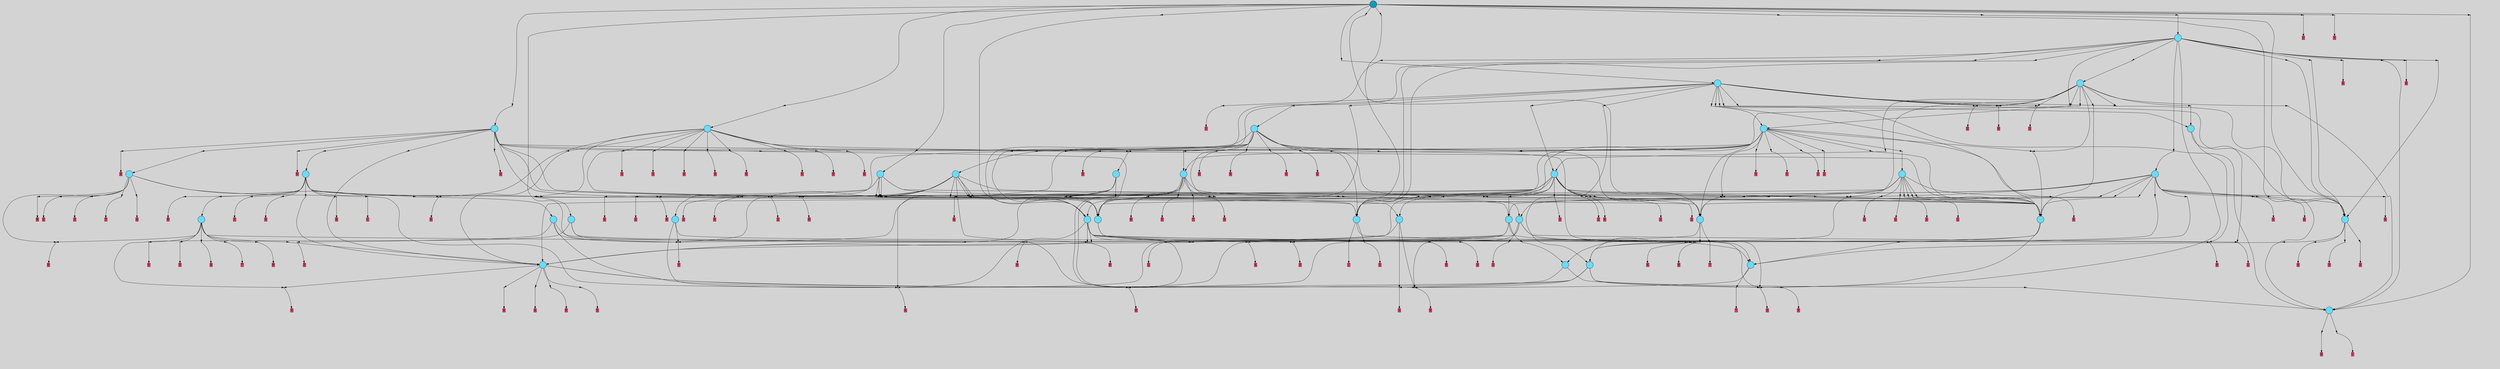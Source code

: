 // File exported with GEGELATI v1.3.1
// On the 2024-04-10 08:22:06
// With the File::TPGGraphDotExporter
digraph{
	graph[pad = "0.212, 0.055" bgcolor = lightgray]
	node[shape=circle style = filled label = ""]
		T0 [fillcolor="#66ddff"]
		T1 [fillcolor="#66ddff"]
		T2 [fillcolor="#66ddff"]
		T3 [fillcolor="#66ddff"]
		T4 [fillcolor="#66ddff"]
		T5 [fillcolor="#66ddff"]
		T6 [fillcolor="#66ddff"]
		T7 [fillcolor="#66ddff"]
		T8 [fillcolor="#66ddff"]
		T47 [fillcolor="#66ddff"]
		T130 [fillcolor="#66ddff"]
		T144 [fillcolor="#66ddff"]
		T304 [fillcolor="#66ddff"]
		T308 [fillcolor="#66ddff"]
		T529 [fillcolor="#66ddff"]
		T606 [fillcolor="#66ddff"]
		T811 [fillcolor="#66ddff"]
		T906 [fillcolor="#66ddff"]
		T1245 [fillcolor="#66ddff"]
		T1295 [fillcolor="#66ddff"]
		T1310 [fillcolor="#66ddff"]
		T1487 [fillcolor="#66ddff"]
		T1492 [fillcolor="#66ddff"]
		T1737 [fillcolor="#66ddff"]
		T1906 [fillcolor="#66ddff"]
		T2089 [fillcolor="#66ddff"]
		T2187 [fillcolor="#66ddff"]
		T2646 [fillcolor="#66ddff"]
		T2804 [fillcolor="#66ddff"]
		T3030 [fillcolor="#66ddff"]
		T3106 [fillcolor="#66ddff"]
		T3175 [fillcolor="#66ddff"]
		T4260 [fillcolor="#66ddff"]
		T4461 [fillcolor="#66ddff"]
		T5308 [fillcolor="#66ddff"]
		T5582 [fillcolor="#1199bb"]
		P110155 [fillcolor="#cccccc" shape=point] //
		I110155 [shape=box style=invis label="1|1&3|4#0|1&#92;n6|3&1|0#0|6&#92;n2|4&4|6#3|7&#92;n3|5&4|2#0|6&#92;n0|6&2|6#0|0&#92;n3|6&1|3#0|4&#92;n6|3&3|6#3|3&#92;n6|1&0|3#0|5&#92;n6|0&2|5#0|1&#92;n"]
		P110155 -> I110155[style=invis]
		A45867 [fillcolor="#ff3366" shape=box margin=0.03 width=0 height=0 label="0"]
		T0 -> P110155 -> A45867
		P110156 [fillcolor="#cccccc" shape=point] //
		I110156 [shape=box style=invis label="3|2&1|0#2|1&#92;n0|1&3|7#4|0&#92;n3|4&4|4#3|3&#92;n4|6&0|0#3|5&#92;n0|0&3|1#2|7&#92;n6|0&1|3#0|6&#92;n4|6&0|4#0|6&#92;n4|1&2|0#0|5&#92;n"]
		P110156 -> I110156[style=invis]
		A45868 [fillcolor="#ff3366" shape=box margin=0.03 width=0 height=0 label="1"]
		T0 -> P110156 -> A45868
		P110157 [fillcolor="#cccccc" shape=point] //
		I110157 [shape=box style=invis label="3|7&0|0#3|0&#92;n2|0&1|7#3|0&#92;n"]
		P110157 -> I110157[style=invis]
		A45869 [fillcolor="#ff3366" shape=box margin=0.03 width=0 height=0 label="1"]
		T1 -> P110157 -> A45869
		P110158 [fillcolor="#cccccc" shape=point] //
		I110158 [shape=box style=invis label="6|0&2|7#0|0&#92;n6|4&2|1#0|3&#92;n6|7&2|4#0|1&#92;n3|4&2|1#2|2&#92;n4|7&3|0#3|4&#92;n"]
		P110158 -> I110158[style=invis]
		A45870 [fillcolor="#ff3366" shape=box margin=0.03 width=0 height=0 label="2"]
		T1 -> P110158 -> A45870
		P110159 [fillcolor="#cccccc" shape=point] //
		I110159 [shape=box style=invis label="1|4&1|2#2|7&#92;n2|4&4|2#2|0&#92;n6|7&2|5#1|6&#92;n0|5&4|5#3|0&#92;n0|7&0|3#4|0&#92;n0|1&2|2#1|0&#92;n"]
		P110159 -> I110159[style=invis]
		A45871 [fillcolor="#ff3366" shape=box margin=0.03 width=0 height=0 label="2"]
		T2 -> P110159 -> A45871
		P110160 [fillcolor="#cccccc" shape=point] //
		I110160 [shape=box style=invis label="6|0&2|6#0|7&#92;n"]
		P110160 -> I110160[style=invis]
		A45872 [fillcolor="#ff3366" shape=box margin=0.03 width=0 height=0 label="3"]
		T2 -> P110160 -> A45872
		P110161 [fillcolor="#cccccc" shape=point] //
		I110161 [shape=box style=invis label="1|0&1|7#2|6&#92;n2|6&0|7#3|4&#92;n0|7&1|2#1|7&#92;n5|5&3|3#0|2&#92;n4|3&0|4#0|1&#92;n0|1&2|5#3|2&#92;n3|7&3|2#0|7&#92;n"]
		P110161 -> I110161[style=invis]
		A45873 [fillcolor="#ff3366" shape=box margin=0.03 width=0 height=0 label="3"]
		T3 -> P110161 -> A45873
		P110162 [fillcolor="#cccccc" shape=point] //
		I110162 [shape=box style=invis label="6|5&1|6#0|2&#92;n5|2&0|5#4|0&#92;n5|6&2|4#3|3&#92;n3|4&0|0#3|6&#92;n1|5&2|2#0|7&#92;n2|4&3|5#0|6&#92;n0|2&2|4#0|5&#92;n3|1&2|4#2|4&#92;n"]
		P110162 -> I110162[style=invis]
		A45874 [fillcolor="#ff3366" shape=box margin=0.03 width=0 height=0 label="4"]
		T3 -> P110162 -> A45874
		P110163 [fillcolor="#cccccc" shape=point] //
		I110163 [shape=box style=invis label="0|5&4|6#3|3&#92;n1|3&0|7#0|4&#92;n0|1&0|7#4|4&#92;n5|6&1|1#2|4&#92;n4|5&0|2#1|2&#92;n2|3&2|4#0|1&#92;n"]
		P110163 -> I110163[style=invis]
		A45875 [fillcolor="#ff3366" shape=box margin=0.03 width=0 height=0 label="4"]
		T4 -> P110163 -> A45875
		P110164 [fillcolor="#cccccc" shape=point] //
		I110164 [shape=box style=invis label="6|3&1|4#3|1&#92;n6|3&2|0#0|3&#92;n4|0&4|1#1|5&#92;n6|4&4|7#0|2&#92;n4|6&1|0#2|7&#92;n4|0&4|1#1|1&#92;n4|2&2|2#0|0&#92;n2|0&3|4#1|1&#92;n4|6&1|3#4|0&#92;n"]
		P110164 -> I110164[style=invis]
		A45876 [fillcolor="#ff3366" shape=box margin=0.03 width=0 height=0 label="5"]
		T4 -> P110164 -> A45876
		P110165 [fillcolor="#cccccc" shape=point] //
		I110165 [shape=box style=invis label="4|4&0|4#1|3&#92;n6|2&0|3#3|6&#92;n1|4&2|5#4|3&#92;n"]
		P110165 -> I110165[style=invis]
		A45877 [fillcolor="#ff3366" shape=box margin=0.03 width=0 height=0 label="5"]
		T5 -> P110165 -> A45877
		P110166 [fillcolor="#cccccc" shape=point] //
		I110166 [shape=box style=invis label="1|4&1|4#4|4&#92;n4|2&0|6#2|2&#92;n4|3&3|6#1|7&#92;n5|6&4|0#1|7&#92;n"]
		P110166 -> I110166[style=invis]
		A45878 [fillcolor="#ff3366" shape=box margin=0.03 width=0 height=0 label="6"]
		T5 -> P110166 -> A45878
		P110167 [fillcolor="#cccccc" shape=point] //
		I110167 [shape=box style=invis label="0|4&0|5#4|6&#92;n0|3&1|1#2|6&#92;n"]
		P110167 -> I110167[style=invis]
		A45879 [fillcolor="#ff3366" shape=box margin=0.03 width=0 height=0 label="6"]
		T6 -> P110167 -> A45879
		P110168 [fillcolor="#cccccc" shape=point] //
		I110168 [shape=box style=invis label="3|6&4|0#4|1&#92;n3|2&0|1#0|3&#92;n0|6&4|7#3|1&#92;n0|6&1|7#4|7&#92;n4|7&1|6#0|7&#92;n6|0&1|5#3|3&#92;n6|6&3|1#1|7&#92;n1|6&0|4#3|7&#92;n0|0&2|2#4|5&#92;n6|4&2|5#3|6&#92;n"]
		P110168 -> I110168[style=invis]
		A45880 [fillcolor="#ff3366" shape=box margin=0.03 width=0 height=0 label="7"]
		T6 -> P110168 -> A45880
		P110169 [fillcolor="#cccccc" shape=point] //
		I110169 [shape=box style=invis label="2|1&1|1#2|4&#92;n3|3&4|3#2|5&#92;n5|4&1|4#2|5&#92;n3|1&3|1#0|0&#92;n4|0&3|3#3|4&#92;n0|0&0|2#1|4&#92;n5|1&0|7#4|3&#92;n1|2&0|5#1|3&#92;n6|4&0|7#3|0&#92;n"]
		P110169 -> I110169[style=invis]
		A45881 [fillcolor="#ff3366" shape=box margin=0.03 width=0 height=0 label="7"]
		T7 -> P110169 -> A45881
		P110170 [fillcolor="#cccccc" shape=point] //
		I110170 [shape=box style=invis label="4|2&4|7#4|4&#92;n1|4&4|5#3|7&#92;n0|1&1|4#3|1&#92;n2|6&3|3#3|0&#92;n2|7&3|2#1|0&#92;n5|7&1|1#0|1&#92;n3|4&1|2#3|7&#92;n1|0&2|5#4|6&#92;n"]
		P110170 -> I110170[style=invis]
		A45882 [fillcolor="#ff3366" shape=box margin=0.03 width=0 height=0 label="8"]
		T7 -> P110170 -> A45882
		P110171 [fillcolor="#cccccc" shape=point] //
		I110171 [shape=box style=invis label="6|3&3|7#0|2&#92;n5|6&2|0#0|2&#92;n0|2&0|0#4|3&#92;n6|2&4|1#1|3&#92;n4|7&2|2#3|4&#92;n5|5&3|2#0|6&#92;n5|0&3|4#1|7&#92;n"]
		P110171 -> I110171[style=invis]
		A45883 [fillcolor="#ff3366" shape=box margin=0.03 width=0 height=0 label="8"]
		T8 -> P110171 -> A45883
		P110172 [fillcolor="#cccccc" shape=point] //
		I110172 [shape=box style=invis label="6|2&4|4#4|7&#92;n4|3&4|4#1|5&#92;n2|6&3|6#4|5&#92;n5|7&0|3#4|6&#92;n1|1&3|4#3|5&#92;n0|1&2|1#2|1&#92;n5|1&4|2#4|6&#92;n1|5&3|2#3|0&#92;n4|0&1|6#3|0&#92;n1|0&4|2#4|2&#92;n"]
		P110172 -> I110172[style=invis]
		A45884 [fillcolor="#ff3366" shape=box margin=0.03 width=0 height=0 label="0"]
		T8 -> P110172 -> A45884
		T1 -> P110166
		T2 -> P110167
		T4 -> P110172
		T7 -> P110163
		T47 -> P110171
		T47 -> P110172
		P110173 [fillcolor="#cccccc" shape=point] //
		I110173 [shape=box style=invis label="5|0&3|4#1|7&#92;n5|6&2|0#0|2&#92;n0|2&0|0#4|3&#92;n6|2&4|1#1|3&#92;n4|7&2|2#3|4&#92;n6|0&1|7#3|1&#92;n5|5&3|2#0|6&#92;n6|3&3|7#0|2&#92;n"]
		P110173 -> I110173[style=invis]
		T47 -> P110173 -> T6
		T130 -> P110163
		T130 -> P110164
		T130 -> P110172
		P110174 [fillcolor="#cccccc" shape=point] //
		I110174 [shape=box style=invis label="0|2&3|5#0|5&#92;n6|2&0|3#3|6&#92;n4|4&0|4#1|3&#92;n1|4&2|5#4|0&#92;n"]
		P110174 -> I110174[style=invis]
		A45885 [fillcolor="#ff3366" shape=box margin=0.03 width=0 height=0 label="5"]
		T130 -> P110174 -> A45885
		P110175 [fillcolor="#cccccc" shape=point] //
		I110175 [shape=box style=invis label="1|3&1|2#2|7&#92;n2|4&4|2#2|0&#92;n6|7&2|5#1|6&#92;n0|1&2|2#1|0&#92;n0|7&0|3#4|0&#92;n1|3&1|5#3|4&#92;n"]
		P110175 -> I110175[style=invis]
		T144 -> P110175 -> T0
		T144 -> P110160
		T144 -> P110167
		T144 -> P110163
		P110176 [fillcolor="#cccccc" shape=point] //
		I110176 [shape=box style=invis label="0|3&1|1#2|6&#92;n5|6&4|2#0|2&#92;n"]
		P110176 -> I110176[style=invis]
		A45886 [fillcolor="#ff3366" shape=box margin=0.03 width=0 height=0 label="6"]
		T144 -> P110176 -> A45886
		P110177 [fillcolor="#cccccc" shape=point] //
		I110177 [shape=box style=invis label="3|6&3|5#0|4&#92;n6|2&0|3#3|6&#92;n0|0&0|3#4|2&#92;n"]
		P110177 -> I110177[style=invis]
		A45887 [fillcolor="#ff3366" shape=box margin=0.03 width=0 height=0 label="5"]
		T304 -> P110177 -> A45887
		T304 -> P110164
		T304 -> P110171
		P110178 [fillcolor="#cccccc" shape=point] //
		I110178 [shape=box style=invis label="0|2&2|5#3|2&#92;n0|7&1|2#1|7&#92;n5|5&3|3#0|2&#92;n4|3&0|4#0|1&#92;n1|0&1|7#2|6&#92;n3|7&3|2#0|7&#92;n"]
		P110178 -> I110178[style=invis]
		A45888 [fillcolor="#ff3366" shape=box margin=0.03 width=0 height=0 label="3"]
		T308 -> P110178 -> A45888
		T308 -> P110162
		T308 -> P110167
		T308 -> P110165
		P110179 [fillcolor="#cccccc" shape=point] //
		I110179 [shape=box style=invis label="0|2&0|0#4|3&#92;n6|3&3|7#0|2&#92;n5|0&3|4#1|7&#92;n0|3&3|1#3|0&#92;n3|7&2|2#3|4&#92;n5|5&3|2#0|6&#92;n6|2&1|1#1|3&#92;n"]
		P110179 -> I110179[style=invis]
		T308 -> P110179 -> T144
		P110180 [fillcolor="#cccccc" shape=point] //
		I110180 [shape=box style=invis label="6|3&2|0#0|3&#92;n4|0&4|1#1|5&#92;n2|3&3|0#1|7&#92;n4|6&1|0#2|7&#92;n2|0&3|6#1|1&#92;n4|0&2|1#1|1&#92;n6|4&4|7#0|2&#92;n4|6&1|3#4|0&#92;n"]
		P110180 -> I110180[style=invis]
		A45889 [fillcolor="#ff3366" shape=box margin=0.03 width=0 height=0 label="5"]
		T529 -> P110180 -> A45889
		T529 -> P110171
		P110181 [fillcolor="#cccccc" shape=point] //
		I110181 [shape=box style=invis label="5|1&1|7#1|5&#92;n0|0&0|0#1|4&#92;n3|4&1|7#0|6&#92;n"]
		P110181 -> I110181[style=invis]
		A45890 [fillcolor="#ff3366" shape=box margin=0.03 width=0 height=0 label="4"]
		T529 -> P110181 -> A45890
		T529 -> P110167
		T529 -> P110177
		P110182 [fillcolor="#cccccc" shape=point] //
		I110182 [shape=box style=invis label="0|5&4|6#3|3&#92;n1|3&0|7#0|4&#92;n0|1&0|7#4|4&#92;n5|6&1|1#2|4&#92;n2|3&2|6#0|1&#92;n4|5&0|2#1|2&#92;n"]
		P110182 -> I110182[style=invis]
		A45891 [fillcolor="#ff3366" shape=box margin=0.03 width=0 height=0 label="4"]
		T529 -> P110182 -> A45891
		P110183 [fillcolor="#cccccc" shape=point] //
		I110183 [shape=box style=invis label="0|2&0|0#4|3&#92;n5|6&2|0#0|2&#92;n6|3&3|7#0|2&#92;n4|7&2|2#3|4&#92;n4|5&3|2#0|6&#92;n5|0&3|4#1|7&#92;n"]
		P110183 -> I110183[style=invis]
		A45892 [fillcolor="#ff3366" shape=box margin=0.03 width=0 height=0 label="8"]
		T529 -> P110183 -> A45892
		P110184 [fillcolor="#cccccc" shape=point] //
		I110184 [shape=box style=invis label="6|5&1|6#0|2&#92;n3|1&2|4#2|4&#92;n5|2&0|5#4|0&#92;n3|4&0|0#3|6&#92;n2|4&3|5#0|6&#92;n0|2&2|1#0|5&#92;n5|6&2|4#3|3&#92;n5|0&0|1#0|2&#92;n"]
		P110184 -> I110184[style=invis]
		A45893 [fillcolor="#ff3366" shape=box margin=0.03 width=0 height=0 label="4"]
		T606 -> P110184 -> A45893
		P110185 [fillcolor="#cccccc" shape=point] //
		I110185 [shape=box style=invis label="5|0&0|6#3|0&#92;n4|3&0|6#2|2&#92;n4|3&3|6#1|7&#92;n1|1&1|4#4|4&#92;n"]
		P110185 -> I110185[style=invis]
		T606 -> P110185 -> T8
		T606 -> P110161
		P110186 [fillcolor="#cccccc" shape=point] //
		I110186 [shape=box style=invis label="1|4&2|4#4|4&#92;n4|2&0|6#2|2&#92;n4|3&1|7#1|7&#92;n4|3&3|6#1|7&#92;n"]
		P110186 -> I110186[style=invis]
		A45894 [fillcolor="#ff3366" shape=box margin=0.03 width=0 height=0 label="6"]
		T606 -> P110186 -> A45894
		T606 -> P110171
		P110187 [fillcolor="#cccccc" shape=point] //
		I110187 [shape=box style=invis label="6|3&1|4#3|1&#92;n6|3&2|0#0|3&#92;n4|2&2|2#0|0&#92;n6|4&4|7#0|2&#92;n4|6&1|0#2|7&#92;n4|0&4|1#1|1&#92;n4|0&4|1#1|5&#92;n2|0&3|2#1|1&#92;n4|6&1|3#4|0&#92;n"]
		P110187 -> I110187[style=invis]
		A45895 [fillcolor="#ff3366" shape=box margin=0.03 width=0 height=0 label="5"]
		T811 -> P110187 -> A45895
		P110188 [fillcolor="#cccccc" shape=point] //
		I110188 [shape=box style=invis label="2|5&2|0#3|6&#92;n6|7&0|2#1|5&#92;n5|7&2|3#4|5&#92;n4|1&0|5#0|0&#92;n0|7&3|6#0|0&#92;n5|4&1|7#0|6&#92;n4|7&4|1#4|2&#92;n3|0&3|4#1|7&#92;n5|0&4|4#2|4&#92;n3|1&2|2#4|4&#92;n"]
		P110188 -> I110188[style=invis]
		A45896 [fillcolor="#ff3366" shape=box margin=0.03 width=0 height=0 label="6"]
		T811 -> P110188 -> A45896
		P110189 [fillcolor="#cccccc" shape=point] //
		I110189 [shape=box style=invis label="6|3&3|6#3|3&#92;n3|6&1|5#0|4&#92;n2|6&0|0#0|7&#92;n2|4&4|1#3|7&#92;n1|5&4|2#0|6&#92;n1|1&3|4#0|1&#92;n6|3&1|0#0|6&#92;n6|1&0|3#0|5&#92;n6|0&2|5#0|1&#92;n"]
		P110189 -> I110189[style=invis]
		T811 -> P110189 -> T47
		P110190 [fillcolor="#cccccc" shape=point] //
		I110190 [shape=box style=invis label="1|0&1|7#2|6&#92;n3|7&3|2#0|5&#92;n5|5&3|3#0|5&#92;n5|6&1|2#3|3&#92;n2|0&1|7#0|4&#92;n4|0&1|1#4|0&#92;n4|3&0|0#0|1&#92;n0|1&2|5#3|2&#92;n2|6&0|7#4|4&#92;n0|7&1|2#1|7&#92;n"]
		P110190 -> I110190[style=invis]
		A45897 [fillcolor="#ff3366" shape=box margin=0.03 width=0 height=0 label="3"]
		T811 -> P110190 -> A45897
		P110191 [fillcolor="#cccccc" shape=point] //
		I110191 [shape=box style=invis label="1|1&4|0#3|5&#92;n3|2&0|1#0|3&#92;n0|6&4|7#3|1&#92;n6|0&1|4#3|7&#92;n4|7&1|6#0|7&#92;n2|6&4|7#4|7&#92;n6|6&3|1#1|7&#92;n1|6&0|4#3|7&#92;n3|6&4|0#4|1&#92;n6|4&2|5#3|6&#92;n"]
		P110191 -> I110191[style=invis]
		A45898 [fillcolor="#ff3366" shape=box margin=0.03 width=0 height=0 label="7"]
		T811 -> P110191 -> A45898
		P110192 [fillcolor="#cccccc" shape=point] //
		I110192 [shape=box style=invis label="4|1&2|0#3|0&#92;n4|5&4|1#0|5&#92;n3|7&0|0#1|0&#92;n0|1&0|6#3|7&#92;n2|5&0|3#2|6&#92;n3|0&3|4#4|3&#92;n4|7&3|3#4|2&#92;n"]
		P110192 -> I110192[style=invis]
		A45899 [fillcolor="#ff3366" shape=box margin=0.03 width=0 height=0 label="4"]
		T811 -> P110192 -> A45899
		T811 -> P110163
		P110193 [fillcolor="#cccccc" shape=point] //
		I110193 [shape=box style=invis label="2|6&3|3#3|0&#92;n1|4&4|5#3|7&#92;n2|7&3|2#1|0&#92;n6|0&0|2#2|5&#92;n4|2&4|6#2|4&#92;n5|7&1|1#1|1&#92;n0|1&1|4#3|1&#92;n"]
		P110193 -> I110193[style=invis]
		A45900 [fillcolor="#ff3366" shape=box margin=0.03 width=0 height=0 label="8"]
		T811 -> P110193 -> A45900
		P110194 [fillcolor="#cccccc" shape=point] //
		I110194 [shape=box style=invis label="3|6&4|0#4|1&#92;n2|5&3|2#2|6&#92;n1|6&0|4#3|7&#92;n2|0&2|2#4|5&#92;n0|6&4|3#3|1&#92;n6|6&3|1#1|7&#92;n4|7&1|6#0|7&#92;n5|1&3|2#4|6&#92;n0|1&4|5#4|7&#92;n3|2&0|1#0|3&#92;n"]
		P110194 -> I110194[style=invis]
		T906 -> P110194 -> T3
		P110195 [fillcolor="#cccccc" shape=point] //
		I110195 [shape=box style=invis label="6|5&1|6#0|2&#92;n5|2&0|5#4|0&#92;n5|6&2|4#3|3&#92;n3|4&0|0#3|6&#92;n1|5&2|2#0|7&#92;n3|1&2|4#2|4&#92;n0|2&2|4#0|5&#92;n2|2&3|5#0|6&#92;n"]
		P110195 -> I110195[style=invis]
		A45901 [fillcolor="#ff3366" shape=box margin=0.03 width=0 height=0 label="4"]
		T906 -> P110195 -> A45901
		T906 -> P110163
		P110196 [fillcolor="#cccccc" shape=point] //
		I110196 [shape=box style=invis label="4|2&0|3#1|0&#92;n0|6&4|5#1|0&#92;n2|2&0|0#2|5&#92;n2|6&3|0#1|3&#92;n6|0&4|6#2|3&#92;n2|5&3|3#0|1&#92;n"]
		P110196 -> I110196[style=invis]
		T906 -> P110196 -> T3
		P110197 [fillcolor="#cccccc" shape=point] //
		I110197 [shape=box style=invis label="0|5&3|3#3|2&#92;n4|5&1|2#1|4&#92;n5|0&0|0#3|1&#92;n3|3&3|2#3|0&#92;n6|7&2|0#3|7&#92;n"]
		P110197 -> I110197[style=invis]
		T906 -> P110197 -> T3
		T1245 -> P110171
		P110198 [fillcolor="#cccccc" shape=point] //
		I110198 [shape=box style=invis label="6|3&1|4#3|1&#92;n4|6&1|0#2|7&#92;n4|0&4|1#1|5&#92;n3|4&4|7#0|2&#92;n6|3&2|0#0|3&#92;n4|0&4|1#1|1&#92;n4|6&1|3#3|0&#92;n2|0&3|4#1|1&#92;n4|2&2|2#0|0&#92;n"]
		P110198 -> I110198[style=invis]
		T1245 -> P110198 -> T308
		P110199 [fillcolor="#cccccc" shape=point] //
		I110199 [shape=box style=invis label="4|7&1|1#2|7&#92;n6|4&4|7#0|2&#92;n4|0&4|1#0|5&#92;n4|6&1|0#2|7&#92;n6|3&1|4#3|1&#92;n3|2&2|2#0|0&#92;n4|0&4|1#1|1&#92;n2|0&3|4#1|1&#92;n4|6&1|3#4|0&#92;n"]
		P110199 -> I110199[style=invis]
		T1245 -> P110199 -> T529
		P110200 [fillcolor="#cccccc" shape=point] //
		I110200 [shape=box style=invis label="5|0&4|0#2|2&#92;n1|2&0|5#0|7&#92;n"]
		P110200 -> I110200[style=invis]
		A45902 [fillcolor="#ff3366" shape=box margin=0.03 width=0 height=0 label="6"]
		T1245 -> P110200 -> A45902
		T1245 -> P110171
		P110201 [fillcolor="#cccccc" shape=point] //
		I110201 [shape=box style=invis label="0|0&1|3#4|2&#92;n2|7&3|0#1|6&#92;n6|2&0|3#3|6&#92;n3|6&3|5#0|4&#92;n"]
		P110201 -> I110201[style=invis]
		A45903 [fillcolor="#ff3366" shape=box margin=0.03 width=0 height=0 label="5"]
		T1245 -> P110201 -> A45903
		P110202 [fillcolor="#cccccc" shape=point] //
		I110202 [shape=box style=invis label="1|1&4|0#3|5&#92;n3|2&0|1#0|3&#92;n0|6&4|7#3|1&#92;n0|6&1|7#4|7&#92;n4|7&1|6#0|7&#92;n6|0&1|4#3|3&#92;n6|6&3|1#1|7&#92;n1|6&0|4#3|7&#92;n3|6&4|0#4|1&#92;n6|4&2|5#3|6&#92;n"]
		P110202 -> I110202[style=invis]
		A45904 [fillcolor="#ff3366" shape=box margin=0.03 width=0 height=0 label="7"]
		T1245 -> P110202 -> A45904
		P110203 [fillcolor="#cccccc" shape=point] //
		I110203 [shape=box style=invis label="3|0&1|7#2|6&#92;n2|3&3|6#1|0&#92;n3|5&2|0#2|1&#92;n4|6&2|1#4|0&#92;n3|2&3|1#0|3&#92;n2|4&0|7#3|3&#92;n"]
		P110203 -> I110203[style=invis]
		A45905 [fillcolor="#ff3366" shape=box margin=0.03 width=0 height=0 label="3"]
		T1245 -> P110203 -> A45905
		P110204 [fillcolor="#cccccc" shape=point] //
		I110204 [shape=box style=invis label="4|1&1|5#0|6&#92;n2|5&0|1#0|0&#92;n6|5&0|3#0|0&#92;n4|0&1|4#4|3&#92;n"]
		P110204 -> I110204[style=invis]
		A45906 [fillcolor="#ff3366" shape=box margin=0.03 width=0 height=0 label="4"]
		T1295 -> P110204 -> A45906
		P110205 [fillcolor="#cccccc" shape=point] //
		I110205 [shape=box style=invis label="4|3&0|4#0|1&#92;n3|0&3|2#0|4&#92;n2|6&0|6#3|4&#92;n4|2&4|7#1|5&#92;n0|7&1|7#1|7&#92;n5|5&3|3#0|2&#92;n"]
		P110205 -> I110205[style=invis]
		A45907 [fillcolor="#ff3366" shape=box margin=0.03 width=0 height=0 label="3"]
		T1295 -> P110205 -> A45907
		P110206 [fillcolor="#cccccc" shape=point] //
		I110206 [shape=box style=invis label="0|5&4|6#3|3&#92;n2|0&4|6#3|1&#92;n0|7&4|7#4|4&#92;n3|3&4|1#3|1&#92;n1|6&0|7#0|4&#92;n"]
		P110206 -> I110206[style=invis]
		T1295 -> P110206 -> T6
		P110207 [fillcolor="#cccccc" shape=point] //
		I110207 [shape=box style=invis label="3|0&2|5#1|4&#92;n4|5&1|6#4|4&#92;n6|2&2|5#4|0&#92;n0|6&2|2#3|1&#92;n0|7&4|0#4|0&#92;n2|5&4|3#1|6&#92;n"]
		P110207 -> I110207[style=invis]
		A45908 [fillcolor="#ff3366" shape=box margin=0.03 width=0 height=0 label="4"]
		T1295 -> P110207 -> A45908
		P110208 [fillcolor="#cccccc" shape=point] //
		I110208 [shape=box style=invis label="2|7&0|7#0|6&#92;n2|0&3|4#1|2&#92;n4|0&4|2#0|5&#92;n6|3&1|4#3|1&#92;n3|2&2|2#0|0&#92;n4|6&1|3#0|0&#92;n4|6&1|0#2|7&#92;n4|7&1|5#3|7&#92;n"]
		P110208 -> I110208[style=invis]
		T1310 -> P110208 -> T529
		P110209 [fillcolor="#cccccc" shape=point] //
		I110209 [shape=box style=invis label="5|1&4|2#4|6&#92;n4|3&4|4#1|5&#92;n5|7&0|3#4|6&#92;n0|1&2|1#2|6&#92;n1|1&3|4#3|5&#92;n6|2&4|4#4|7&#92;n4|0&1|6#3|0&#92;n1|5&3|2#3|0&#92;n4|3&0|2#3|0&#92;n"]
		P110209 -> I110209[style=invis]
		A45909 [fillcolor="#ff3366" shape=box margin=0.03 width=0 height=0 label="0"]
		T1310 -> P110209 -> A45909
		P110210 [fillcolor="#cccccc" shape=point] //
		I110210 [shape=box style=invis label="6|3&1|4#3|1&#92;n6|3&2|0#0|3&#92;n4|0&4|7#1|5&#92;n6|4&4|7#0|2&#92;n4|6&1|0#2|7&#92;n2|0&3|4#1|1&#92;n4|2&2|2#0|0&#92;n4|0&4|1#1|1&#92;n4|6&1|3#4|0&#92;n"]
		P110210 -> I110210[style=invis]
		A45910 [fillcolor="#ff3366" shape=box margin=0.03 width=0 height=0 label="5"]
		T1310 -> P110210 -> A45910
		P110211 [fillcolor="#cccccc" shape=point] //
		I110211 [shape=box style=invis label="3|3&0|7#3|1&#92;n5|0&0|4#0|2&#92;n1|1&3|4#3|5&#92;n2|6&2|0#1|2&#92;n"]
		P110211 -> I110211[style=invis]
		A45911 [fillcolor="#ff3366" shape=box margin=0.03 width=0 height=0 label="4"]
		T1310 -> P110211 -> A45911
		P110212 [fillcolor="#cccccc" shape=point] //
		I110212 [shape=box style=invis label="2|1&1|1#2|4&#92;n3|3&4|3#2|5&#92;n5|4&1|4#2|5&#92;n3|1&3|3#0|0&#92;n4|0&3|3#3|4&#92;n5|1&0|7#4|3&#92;n0|0&0|2#1|4&#92;n1|2&0|5#1|3&#92;n6|4&0|7#3|0&#92;n"]
		P110212 -> I110212[style=invis]
		A45912 [fillcolor="#ff3366" shape=box margin=0.03 width=0 height=0 label="7"]
		T1310 -> P110212 -> A45912
		T1310 -> P110188
		P110213 [fillcolor="#cccccc" shape=point] //
		I110213 [shape=box style=invis label="6|3&3|7#0|2&#92;n5|6&2|0#0|2&#92;n0|6&2|2#3|6&#92;n0|2&0|1#4|3&#92;n6|2&4|1#1|3&#92;n5|5&3|2#0|6&#92;n5|0&3|4#1|7&#92;n"]
		P110213 -> I110213[style=invis]
		A45913 [fillcolor="#ff3366" shape=box margin=0.03 width=0 height=0 label="8"]
		T1310 -> P110213 -> A45913
		T1310 -> P110184
		P110214 [fillcolor="#cccccc" shape=point] //
		I110214 [shape=box style=invis label="4|7&2|0#3|4&#92;n6|4&2|1#0|3&#92;n6|7&2|4#0|1&#92;n6|0&2|7#0|0&#92;n5|1&4|3#2|7&#92;n3|0&2|1#2|2&#92;n"]
		P110214 -> I110214[style=invis]
		T1487 -> P110214 -> T1310
		P110215 [fillcolor="#cccccc" shape=point] //
		I110215 [shape=box style=invis label="1|4&4|5#3|7&#92;n4|0&2|5#4|6&#92;n3|0&4|5#1|4&#92;n4|2&4|7#4|4&#92;n0|1&4|0#3|2&#92;n3|4&1|2#3|7&#92;n2|2&3|4#4|3&#92;n2|7&3|2#1|0&#92;n"]
		P110215 -> I110215[style=invis]
		A45914 [fillcolor="#ff3366" shape=box margin=0.03 width=0 height=0 label="8"]
		T1487 -> P110215 -> A45914
		P110216 [fillcolor="#cccccc" shape=point] //
		I110216 [shape=box style=invis label="0|0&4|5#3|0&#92;n4|2&1|0#2|2&#92;n1|5&4|0#0|7&#92;n5|7&4|6#3|7&#92;n2|4&2|5#4|5&#92;n"]
		P110216 -> I110216[style=invis]
		T1487 -> P110216 -> T7
		P110217 [fillcolor="#cccccc" shape=point] //
		I110217 [shape=box style=invis label="4|3&0|1#0|1&#92;n1|0&1|7#2|6&#92;n1|6&0|7#3|4&#92;n5|5&3|3#0|2&#92;n0|7&1|2#1|7&#92;n3|7&2|2#0|7&#92;n"]
		P110217 -> I110217[style=invis]
		A45915 [fillcolor="#ff3366" shape=box margin=0.03 width=0 height=0 label="3"]
		T1487 -> P110217 -> A45915
		P110218 [fillcolor="#cccccc" shape=point] //
		I110218 [shape=box style=invis label="6|2&4|0#4|7&#92;n1|0&3|6#0|5&#92;n5|2&0|3#0|3&#92;n1|7&1|6#0|0&#92;n2|6&3|6#4|1&#92;n1|0&4|2#4|5&#92;n4|4&2|7#1|6&#92;n1|5&3|2#3|0&#92;n4|0&1|6#3|0&#92;n0|1&2|1#2|1&#92;n"]
		P110218 -> I110218[style=invis]
		A45916 [fillcolor="#ff3366" shape=box margin=0.03 width=0 height=0 label="0"]
		T1487 -> P110218 -> A45916
		P110219 [fillcolor="#cccccc" shape=point] //
		I110219 [shape=box style=invis label="4|7&1|1#2|7&#92;n4|6&1|3#4|0&#92;n4|0&4|1#0|5&#92;n4|6&1|0#2|7&#92;n6|3&1|4#3|1&#92;n3|2&2|2#0|0&#92;n4|0&4|1#1|1&#92;n6|0&4|7#0|2&#92;n"]
		P110219 -> I110219[style=invis]
		T1487 -> P110219 -> T529
		P110220 [fillcolor="#cccccc" shape=point] //
		I110220 [shape=box style=invis label="1|4&2|5#3|2&#92;n5|7&1|1#0|1&#92;n4|2&4|7#2|4&#92;n0|1&1|7#3|1&#92;n1|0&2|3#4|6&#92;n2|7&3|2#1|0&#92;n3|4&1|2#3|7&#92;n"]
		P110220 -> I110220[style=invis]
		A45917 [fillcolor="#ff3366" shape=box margin=0.03 width=0 height=0 label="8"]
		T1487 -> P110220 -> A45917
		P110221 [fillcolor="#cccccc" shape=point] //
		I110221 [shape=box style=invis label="1|5&0|0#4|0&#92;n6|5&4|6#0|1&#92;n5|4&2|3#3|3&#92;n4|6&4|2#4|6&#92;n3|7&3|0#3|6&#92;n0|3&1|0#2|0&#92;n0|5&0|4#0|6&#92;n5|0&0|3#1|5&#92;n0|1&0|7#0|0&#92;n0|7&3|1#1|6&#92;n"]
		P110221 -> I110221[style=invis]
		A45918 [fillcolor="#ff3366" shape=box margin=0.03 width=0 height=0 label="1"]
		T1487 -> P110221 -> A45918
		P110222 [fillcolor="#cccccc" shape=point] //
		I110222 [shape=box style=invis label="6|2&4|0#4|7&#92;n1|7&1|6#0|0&#92;n2|6&3|6#4|1&#92;n1|5&3|2#3|0&#92;n4|4&2|7#1|6&#92;n6|3&4|4#1|5&#92;n1|0&4|2#4|7&#92;n4|0&1|6#3|0&#92;n0|1&2|1#2|1&#92;n"]
		P110222 -> I110222[style=invis]
		A45919 [fillcolor="#ff3366" shape=box margin=0.03 width=0 height=0 label="0"]
		T1487 -> P110222 -> A45919
		P110223 [fillcolor="#cccccc" shape=point] //
		I110223 [shape=box style=invis label="0|1&1|7#2|3&#92;n6|4&3|3#2|5&#92;n5|6&1|1#2|4&#92;n5|4&2|3#2|1&#92;n3|5&2|1#4|0&#92;n4|0&0|2#1|2&#92;n1|5&4|3#0|4&#92;n0|0&4|6#3|3&#92;n"]
		P110223 -> I110223[style=invis]
		T1487 -> P110223 -> T130
		P110224 [fillcolor="#cccccc" shape=point] //
		I110224 [shape=box style=invis label="4|0&4|1#1|2&#92;n6|3&1|4#3|1&#92;n6|5&2|0#0|3&#92;n6|5&0|0#4|3&#92;n6|4&4|7#0|2&#92;n4|0&4|1#1|1&#92;n4|2&2|2#0|0&#92;n2|0&3|4#1|1&#92;n4|6&1|3#4|0&#92;n"]
		P110224 -> I110224[style=invis]
		A45920 [fillcolor="#ff3366" shape=box margin=0.03 width=0 height=0 label="5"]
		T1492 -> P110224 -> A45920
		P110225 [fillcolor="#cccccc" shape=point] //
		I110225 [shape=box style=invis label="0|3&0|1#4|1&#92;n5|5&3|3#0|2&#92;n0|7&1|2#1|7&#92;n1|0&1|7#2|6&#92;n4|3&0|4#0|1&#92;n2|6&0|7#3|4&#92;n3|7&3|3#0|5&#92;n0|3&3|6#1|4&#92;n"]
		P110225 -> I110225[style=invis]
		A45921 [fillcolor="#ff3366" shape=box margin=0.03 width=0 height=0 label="3"]
		T1492 -> P110225 -> A45921
		P110226 [fillcolor="#cccccc" shape=point] //
		I110226 [shape=box style=invis label="5|0&4|2#2|6&#92;n1|1&4|5#0|3&#92;n4|0&1|3#0|6&#92;n"]
		P110226 -> I110226[style=invis]
		A45922 [fillcolor="#ff3366" shape=box margin=0.03 width=0 height=0 label="6"]
		T1492 -> P110226 -> A45922
		P110227 [fillcolor="#cccccc" shape=point] //
		I110227 [shape=box style=invis label="5|2&3|1#1|7&#92;n5|3&1|0#4|7&#92;n6|7&2|3#0|5&#92;n5|0&3|1#2|5&#92;n2|0&0|0#1|0&#92;n"]
		P110227 -> I110227[style=invis]
		T1492 -> P110227 -> T304
		P110228 [fillcolor="#cccccc" shape=point] //
		I110228 [shape=box style=invis label="1|0&1|7#2|6&#92;n3|7&3|2#0|4&#92;n0|7&1|2#1|7&#92;n5|5&3|3#0|2&#92;n4|3&0|0#0|1&#92;n2|0&1|7#0|4&#92;n2|6&0|7#3|4&#92;n0|1&2|5#3|2&#92;n"]
		P110228 -> I110228[style=invis]
		A45923 [fillcolor="#ff3366" shape=box margin=0.03 width=0 height=0 label="3"]
		T1492 -> P110228 -> A45923
		P110229 [fillcolor="#cccccc" shape=point] //
		I110229 [shape=box style=invis label="1|0&1|7#2|6&#92;n0|7&1|2#1|7&#92;n5|5&3|3#0|2&#92;n0|1&2|5#3|2&#92;n4|3&0|4#0|7&#92;n3|7&3|2#0|7&#92;n"]
		P110229 -> I110229[style=invis]
		A45924 [fillcolor="#ff3366" shape=box margin=0.03 width=0 height=0 label="3"]
		T1492 -> P110229 -> A45924
		P110230 [fillcolor="#cccccc" shape=point] //
		I110230 [shape=box style=invis label="4|7&1|1#2|7&#92;n4|6&1|0#2|7&#92;n4|0&4|1#0|5&#92;n4|6&1|3#4|0&#92;n6|3&1|4#3|1&#92;n3|2&2|2#0|0&#92;n4|3&4|1#1|1&#92;n6|0&4|7#0|2&#92;n"]
		P110230 -> I110230[style=invis]
		T1492 -> P110230 -> T529
		T1492 -> P110222
		P110231 [fillcolor="#cccccc" shape=point] //
		I110231 [shape=box style=invis label="5|4&1|4#0|6&#92;n2|4&3|5#0|6&#92;n3|2&0|0#3|6&#92;n6|2&4|7#2|4&#92;n1|5&2|2#0|7&#92;n0|0&1|2#2|0&#92;n6|5&1|6#0|2&#92;n0|5&3|4#0|5&#92;n2|4&3|6#1|3&#92;n5|2&0|5#4|0&#92;n"]
		P110231 -> I110231[style=invis]
		A45925 [fillcolor="#ff3366" shape=box margin=0.03 width=0 height=0 label="4"]
		T1492 -> P110231 -> A45925
		P110232 [fillcolor="#cccccc" shape=point] //
		I110232 [shape=box style=invis label="0|5&4|6#2|3&#92;n1|1&3|6#0|0&#92;n1|3&4|7#0|4&#92;n1|7&1|2#0|2&#92;n0|1&0|7#2|0&#92;n0|0&4|3#2|5&#92;n1|6&0|0#0|4&#92;n6|3&2|5#2|3&#92;n4|0&0|6#2|3&#92;n"]
		P110232 -> I110232[style=invis]
		A45926 [fillcolor="#ff3366" shape=box margin=0.03 width=0 height=0 label="4"]
		T1492 -> P110232 -> A45926
		P110233 [fillcolor="#cccccc" shape=point] //
		I110233 [shape=box style=invis label="1|0&2|4#3|0&#92;n"]
		P110233 -> I110233[style=invis]
		A45927 [fillcolor="#ff3366" shape=box margin=0.03 width=0 height=0 label="6"]
		T1492 -> P110233 -> A45927
		P110234 [fillcolor="#cccccc" shape=point] //
		I110234 [shape=box style=invis label="3|6&4|0#4|1&#92;n4|7&1|6#0|7&#92;n0|6&4|7#2|1&#92;n0|1&1|7#2|7&#92;n3|2&0|4#2|1&#92;n6|6&3|1#1|7&#92;n6|4&2|5#3|6&#92;n1|6&0|4#3|7&#92;n0|0&2|2#4|5&#92;n6|0&1|5#3|3&#92;n"]
		P110234 -> I110234[style=invis]
		T1492 -> P110234 -> T906
		P110235 [fillcolor="#cccccc" shape=point] //
		I110235 [shape=box style=invis label="1|1&3|4#0|1&#92;n6|0&2|5#0|1&#92;n3|5&4|2#2|6&#92;n2|4&4|6#3|7&#92;n4|6&2|2#2|7&#92;n3|6&1|5#0|4&#92;n6|3&3|6#3|3&#92;n2|6&0|1#0|6&#92;n6|1&0|3#0|5&#92;n"]
		P110235 -> I110235[style=invis]
		T1737 -> P110235 -> T47
		P110236 [fillcolor="#cccccc" shape=point] //
		I110236 [shape=box style=invis label="5|0&1|4#1|7&#92;n4|2&0|6#4|1&#92;n"]
		P110236 -> I110236[style=invis]
		A45928 [fillcolor="#ff3366" shape=box margin=0.03 width=0 height=0 label="6"]
		T1737 -> P110236 -> A45928
		P110237 [fillcolor="#cccccc" shape=point] //
		I110237 [shape=box style=invis label="3|6&4|0#4|1&#92;n0|6&4|3#3|1&#92;n1|6&0|0#3|5&#92;n2|5&4|1#3|0&#92;n3|2&0|1#0|3&#92;n4|7&1|6#0|7&#92;n6|6&3|1#1|7&#92;n0|1&4|5#4|7&#92;n2|0&2|2#4|5&#92;n0|6&1|7#4|7&#92;n"]
		P110237 -> I110237[style=invis]
		T1737 -> P110237 -> T3
		P110238 [fillcolor="#cccccc" shape=point] //
		I110238 [shape=box style=invis label="3|0&0|5#1|7&#92;n3|3&4|3#2|5&#92;n4|0&3|3#3|4&#92;n3|1&3|1#0|0&#92;n1|2&0|5#1|3&#92;n5|1&0|4#4|3&#92;n5|4&1|4#2|5&#92;n6|4&2|7#3|0&#92;n"]
		P110238 -> I110238[style=invis]
		T1737 -> P110238 -> T811
		P110239 [fillcolor="#cccccc" shape=point] //
		I110239 [shape=box style=invis label="5|0&4|3#0|6&#92;n4|6&3|4#2|1&#92;n5|0&4|2#2|1&#92;n1|7&0|4#0|4&#92;n"]
		P110239 -> I110239[style=invis]
		A45929 [fillcolor="#ff3366" shape=box margin=0.03 width=0 height=0 label="6"]
		T1737 -> P110239 -> A45929
		P110240 [fillcolor="#cccccc" shape=point] //
		I110240 [shape=box style=invis label="5|0&0|1#4|6&#92;n1|6&0|7#3|4&#92;n4|3&0|4#0|1&#92;n0|7&1|2#1|7&#92;n1|0&1|2#1|7&#92;n1|4&1|7#2|6&#92;n5|5&3|3#0|2&#92;n1|1&2|4#0|5&#92;n"]
		P110240 -> I110240[style=invis]
		T1737 -> P110240 -> T1487
		P110241 [fillcolor="#cccccc" shape=point] //
		I110241 [shape=box style=invis label="0|4&4|1#2|0&#92;n4|4&0|7#3|0&#92;n0|0&3|5#4|0&#92;n6|7&1|0#3|6&#92;n2|6&3|5#3|3&#92;n"]
		P110241 -> I110241[style=invis]
		A45930 [fillcolor="#ff3366" shape=box margin=0.03 width=0 height=0 label="6"]
		T1737 -> P110241 -> A45930
		P110242 [fillcolor="#cccccc" shape=point] //
		I110242 [shape=box style=invis label="6|1&2|6#0|5&#92;n1|0&2|0#3|0&#92;n6|4&0|4#0|2&#92;n"]
		P110242 -> I110242[style=invis]
		A45931 [fillcolor="#ff3366" shape=box margin=0.03 width=0 height=0 label="4"]
		T1737 -> P110242 -> A45931
		P110243 [fillcolor="#cccccc" shape=point] //
		I110243 [shape=box style=invis label="4|0&4|6#1|1&#92;n6|4&4|7#0|2&#92;n6|3&1|4#3|1&#92;n2|3&3|4#2|5&#92;n4|2&1|0#2|7&#92;n4|0&4|1#0|5&#92;n3|2&2|2#0|0&#92;n4|6&1|3#4|0&#92;n"]
		P110243 -> I110243[style=invis]
		T1737 -> P110243 -> T529
		P110244 [fillcolor="#cccccc" shape=point] //
		I110244 [shape=box style=invis label="3|4&2|5#2|5&#92;n4|7&3|7#3|2&#92;n2|1&0|4#1|1&#92;n6|0&1|2#2|7&#92;n0|1&0|2#3|0&#92;n2|2&3|4#1|1&#92;n"]
		P110244 -> I110244[style=invis]
		A45932 [fillcolor="#ff3366" shape=box margin=0.03 width=0 height=0 label="2"]
		T1737 -> P110244 -> A45932
		P110245 [fillcolor="#cccccc" shape=point] //
		I110245 [shape=box style=invis label="1|1&3|4#0|1&#92;n3|6&1|5#0|4&#92;n2|6&0|0#0|7&#92;n2|4&4|6#3|7&#92;n3|2&4|2#0|6&#92;n6|3&3|6#3|3&#92;n6|3&1|0#0|6&#92;n0|6&2|6#0|0&#92;n6|1&0|3#0|5&#92;n6|0&2|5#0|1&#92;n"]
		P110245 -> I110245[style=invis]
		T1737 -> P110245 -> T47
		P110246 [fillcolor="#cccccc" shape=point] //
		I110246 [shape=box style=invis label="3|2&2|4#0|4&#92;n5|6&2|4#0|3&#92;n5|0&2|2#1|0&#92;n3|4&0|0#3|6&#92;n0|2&2|4#0|5&#92;n5|2&0|5#4|0&#92;n6|5&1|6#0|2&#92;n2|6&3|5#0|6&#92;n3|5&2|2#0|5&#92;n3|1&2|4#2|4&#92;n"]
		P110246 -> I110246[style=invis]
		A45933 [fillcolor="#ff3366" shape=box margin=0.03 width=0 height=0 label="4"]
		T1737 -> P110246 -> A45933
		P110247 [fillcolor="#cccccc" shape=point] //
		I110247 [shape=box style=invis label="4|0&4|1#1|1&#92;n6|4&4|7#0|2&#92;n4|0&4|1#0|5&#92;n4|6&1|0#2|7&#92;n6|3&1|4#3|1&#92;n3|2&2|2#0|0&#92;n2|0&3|4#1|1&#92;n4|6&1|3#4|0&#92;n"]
		P110247 -> I110247[style=invis]
		T1906 -> P110247 -> T529
		P110248 [fillcolor="#cccccc" shape=point] //
		I110248 [shape=box style=invis label="1|0&2|1#0|7&#92;n3|1&2|0#2|3&#92;n3|7&2|4#2|1&#92;n0|5&2|7#4|2&#92;n1|6&1|0#2|7&#92;n6|3&2|0#0|3&#92;n2|3&3|0#1|4&#92;n6|4&4|0#1|4&#92;n4|4&4|1#2|5&#92;n"]
		P110248 -> I110248[style=invis]
		A45934 [fillcolor="#ff3366" shape=box margin=0.03 width=0 height=0 label="5"]
		T1906 -> P110248 -> A45934
		P110249 [fillcolor="#cccccc" shape=point] //
		I110249 [shape=box style=invis label="3|7&1|7#0|6&#92;n0|0&0|0#1|4&#92;n"]
		P110249 -> I110249[style=invis]
		A45935 [fillcolor="#ff3366" shape=box margin=0.03 width=0 height=0 label="4"]
		T1906 -> P110249 -> A45935
		P110250 [fillcolor="#cccccc" shape=point] //
		I110250 [shape=box style=invis label="1|3&1|2#0|6&#92;n4|0&4|1#0|5&#92;n4|6&1|0#2|7&#92;n6|3&1|4#3|1&#92;n3|2&2|2#0|0&#92;n4|0&4|1#1|1&#92;n2|0&3|4#1|1&#92;n4|6&1|3#4|0&#92;n"]
		P110250 -> I110250[style=invis]
		T1906 -> P110250 -> T529
		P110251 [fillcolor="#cccccc" shape=point] //
		I110251 [shape=box style=invis label="2|2&1|1#1|6&#92;n6|7&2|2#3|5&#92;n0|0&3|7#0|7&#92;n0|2&0|0#4|3&#92;n2|6&4|2#2|4&#92;n6|3&1|1#1|3&#92;n"]
		P110251 -> I110251[style=invis]
		A45936 [fillcolor="#ff3366" shape=box margin=0.03 width=0 height=0 label="8"]
		T1906 -> P110251 -> A45936
		P110252 [fillcolor="#cccccc" shape=point] //
		I110252 [shape=box style=invis label="4|7&2|7#1|7&#92;n2|2&1|5#0|5&#92;n5|2&0|5#4|0&#92;n3|4&0|0#3|6&#92;n0|7&1|0#1|4&#92;n0|7&3|6#1|5&#92;n0|0&2|2#3|5&#92;n"]
		P110252 -> I110252[style=invis]
		T1906 -> P110252 -> T6
		T1906 -> P110171
		T1906 -> P110163
		T2089 -> P110235
		P110253 [fillcolor="#cccccc" shape=point] //
		I110253 [shape=box style=invis label="1|0&3|0#0|1&#92;n6|6&4|2#3|2&#92;n6|3&1|0#3|6&#92;n2|2&2|5#4|5&#92;n2|6&3|4#3|6&#92;n3|6&4|2#0|6&#92;n1|6&3|4#0|1&#92;n3|3&2|2#2|6&#92;n5|4&3|0#0|6&#92;n3|1&3|7#2|1&#92;n"]
		P110253 -> I110253[style=invis]
		T2089 -> P110253 -> T47
		P110254 [fillcolor="#cccccc" shape=point] //
		I110254 [shape=box style=invis label="5|0&0|4#1|7&#92;n"]
		P110254 -> I110254[style=invis]
		A45937 [fillcolor="#ff3366" shape=box margin=0.03 width=0 height=0 label="6"]
		T2089 -> P110254 -> A45937
		P110255 [fillcolor="#cccccc" shape=point] //
		I110255 [shape=box style=invis label="3|6&4|0#4|1&#92;n0|6&4|3#1|1&#92;n4|7&1|6#0|7&#92;n2|5&4|1#3|0&#92;n3|0&0|5#0|4&#92;n3|2&0|1#0|3&#92;n1|6&0|0#3|5&#92;n6|6&3|1#1|7&#92;n0|1&4|5#4|7&#92;n2|0&2|2#4|5&#92;n"]
		P110255 -> I110255[style=invis]
		T2089 -> P110255 -> T3
		T2089 -> P110247
		T2089 -> P110239
		P110256 [fillcolor="#cccccc" shape=point] //
		I110256 [shape=box style=invis label="1|0&4|0#4|4&#92;n5|2&3|6#2|2&#92;n4|0&3|4#2|5&#92;n6|4&4|7#0|2&#92;n4|0&4|1#0|5&#92;n5|0&2|0#4|0&#92;n3|2&0|7#4|3&#92;n4|6&1|3#4|0&#92;n6|3&1|4#3|1&#92;n"]
		P110256 -> I110256[style=invis]
		T2089 -> P110256 -> T529
		P110257 [fillcolor="#cccccc" shape=point] //
		I110257 [shape=box style=invis label="5|0&0|2#3|0&#92;n6|5&1|2#2|0&#92;n2|1&0|4#1|1&#92;n2|2&3|4#1|1&#92;n1|1&3|2#1|0&#92;n"]
		P110257 -> I110257[style=invis]
		A45938 [fillcolor="#ff3366" shape=box margin=0.03 width=0 height=0 label="2"]
		T2089 -> P110257 -> A45938
		P110258 [fillcolor="#cccccc" shape=point] //
		I110258 [shape=box style=invis label="0|4&4|6#4|2&#92;n5|0&3|5#2|6&#92;n5|6&4|4#3|1&#92;n0|6&1|2#3|6&#92;n4|6&3|5#4|7&#92;n6|7&0|4#0|0&#92;n"]
		P110258 -> I110258[style=invis]
		A45939 [fillcolor="#ff3366" shape=box margin=0.03 width=0 height=0 label="2"]
		T2089 -> P110258 -> A45939
		P110259 [fillcolor="#cccccc" shape=point] //
		I110259 [shape=box style=invis label="1|0&1|7#2|4&#92;n2|4&4|2#0|6&#92;n3|7&4|2#1|5&#92;n5|2&1|2#3|5&#92;n4|7&2|3#2|6&#92;n4|1&3|0#0|3&#92;n2|5&4|3#1|7&#92;n3|1&3|6#2|2&#92;n2|2&3|0#0|0&#92;n"]
		P110259 -> I110259[style=invis]
		A45940 [fillcolor="#ff3366" shape=box margin=0.03 width=0 height=0 label="2"]
		T2089 -> P110259 -> A45940
		P110260 [fillcolor="#cccccc" shape=point] //
		I110260 [shape=box style=invis label="3|1&2|5#1|4&#92;n2|5&3|7#1|6&#92;n1|0&4|3#0|1&#92;n0|6&2|2#3|1&#92;n0|7&0|4#2|7&#92;n0|4&3|0#4|6&#92;n4|5&1|6#4|4&#92;n"]
		P110260 -> I110260[style=invis]
		T2089 -> P110260 -> T606
		T2089 -> P110244
		P110261 [fillcolor="#cccccc" shape=point] //
		I110261 [shape=box style=invis label="3|6&1|5#0|4&#92;n2|6&0|0#0|7&#92;n2|4&4|6#3|7&#92;n5|3&0|2#1|4&#92;n3|2&4|2#0|6&#92;n0|6&2|6#0|0&#92;n6|3&1|0#0|6&#92;n6|3&3|6#3|3&#92;n6|1&0|3#0|5&#92;n6|0&2|5#0|1&#92;n"]
		P110261 -> I110261[style=invis]
		T2089 -> P110261 -> T47
		P110262 [fillcolor="#cccccc" shape=point] //
		I110262 [shape=box style=invis label="4|3&1|4#3|7&#92;n5|0&3|2#1|2&#92;n3|6&0|6#2|0&#92;n5|7&3|5#4|0&#92;n4|4&2|5#4|7&#92;n"]
		P110262 -> I110262[style=invis]
		A45941 [fillcolor="#ff3366" shape=box margin=0.03 width=0 height=0 label="2"]
		T2089 -> P110262 -> A45941
		T2089 -> P110164
		P110263 [fillcolor="#cccccc" shape=point] //
		I110263 [shape=box style=invis label="3|0&2|5#1|4&#92;n2|5&0|0#1|2&#92;n1|0&4|3#0|1&#92;n0|6&2|2#3|1&#92;n0|4&3|0#4|6&#92;n3|5&1|6#4|4&#92;n2|5&3|7#1|6&#92;n"]
		P110263 -> I110263[style=invis]
		T2187 -> P110263 -> T606
		P110264 [fillcolor="#cccccc" shape=point] //
		I110264 [shape=box style=invis label="0|0&2|5#4|4&#92;n0|7&4|6#3|3&#92;n2|7&3|3#0|0&#92;n4|5&0|2#1|5&#92;n0|1&0|7#1|4&#92;n"]
		P110264 -> I110264[style=invis]
		A45942 [fillcolor="#ff3366" shape=box margin=0.03 width=0 height=0 label="4"]
		T2187 -> P110264 -> A45942
		P110265 [fillcolor="#cccccc" shape=point] //
		I110265 [shape=box style=invis label="2|3&1|4#3|1&#92;n2|0&3|4#1|1&#92;n1|6&2|7#2|1&#92;n4|0&4|1#1|5&#92;n3|4&4|2#0|2&#92;n6|4&2|0#0|3&#92;n5|0&0|5#4|0&#92;n4|0&4|1#1|1&#92;n3|0&4|5#3|2&#92;n4|6&1|0#2|7&#92;n"]
		P110265 -> I110265[style=invis]
		T2187 -> P110265 -> T308
		P110266 [fillcolor="#cccccc" shape=point] //
		I110266 [shape=box style=invis label="4|7&3|7#3|2&#92;n2|1&0|4#1|1&#92;n6|0&1|2#2|7&#92;n2|2&3|2#1|1&#92;n0|1&0|2#3|0&#92;n"]
		P110266 -> I110266[style=invis]
		A45943 [fillcolor="#ff3366" shape=box margin=0.03 width=0 height=0 label="2"]
		T2187 -> P110266 -> A45943
		P110267 [fillcolor="#cccccc" shape=point] //
		I110267 [shape=box style=invis label="3|1&0|7#2|4&#92;n6|0&0|3#3|0&#92;n1|5&1|4#1|1&#92;n4|4&0|4#1|3&#92;n2|0&4|4#3|7&#92;n"]
		P110267 -> I110267[style=invis]
		A45944 [fillcolor="#ff3366" shape=box margin=0.03 width=0 height=0 label="5"]
		T2187 -> P110267 -> A45944
		P110268 [fillcolor="#cccccc" shape=point] //
		I110268 [shape=box style=invis label="1|1&3|4#0|1&#92;n6|1&0|3#0|5&#92;n6|3&3|6#3|3&#92;n2|4&4|6#3|7&#92;n3|5&4|2#0|6&#92;n3|6&1|5#0|4&#92;n0|6&2|6#2|0&#92;n3|2&2|5#4|0&#92;n6|3&1|0#0|6&#92;n6|0&2|5#0|1&#92;n"]
		P110268 -> I110268[style=invis]
		T2187 -> P110268 -> T47
		P110269 [fillcolor="#cccccc" shape=point] //
		I110269 [shape=box style=invis label="3|6&4|0#4|1&#92;n6|1&0|5#1|5&#92;n3|2&0|1#0|3&#92;n6|4&2|5#3|1&#92;n0|6&4|3#3|6&#92;n4|7&1|3#0|7&#92;n6|6&3|1#1|7&#92;n1|6&0|0#3|7&#92;n0|1&4|5#4|7&#92;n2|0&2|2#4|5&#92;n"]
		P110269 -> I110269[style=invis]
		T2187 -> P110269 -> T7
		P110270 [fillcolor="#cccccc" shape=point] //
		I110270 [shape=box style=invis label="1|1&3|4#0|1&#92;n6|3&1|6#0|6&#92;n2|6&0|0#0|7&#92;n2|4&4|6#3|7&#92;n0|6&2|6#0|0&#92;n6|3&3|6#3|3&#92;n3|6&1|5#0|4&#92;n6|0&2|5#0|1&#92;n6|1&0|3#3|5&#92;n3|5&4|2#0|6&#92;n"]
		P110270 -> I110270[style=invis]
		T2187 -> P110270 -> T47
		P110271 [fillcolor="#cccccc" shape=point] //
		I110271 [shape=box style=invis label="1|3&1|1#4|0&#92;n3|0&1|7#2|6&#92;n3|7&2|6#4|4&#92;n1|0&3|4#3|6&#92;n4|6&1|1#1|0&#92;n3|2&3|1#0|3&#92;n"]
		P110271 -> I110271[style=invis]
		A45945 [fillcolor="#ff3366" shape=box margin=0.03 width=0 height=0 label="3"]
		T2187 -> P110271 -> A45945
		P110272 [fillcolor="#cccccc" shape=point] //
		I110272 [shape=box style=invis label="2|2&3|4#1|1&#92;n4|7&3|7#3|2&#92;n2|1&0|4#1|1&#92;n6|0&1|2#2|7&#92;n1|4&2|5#2|5&#92;n"]
		P110272 -> I110272[style=invis]
		A45946 [fillcolor="#ff3366" shape=box margin=0.03 width=0 height=0 label="2"]
		T2187 -> P110272 -> A45946
		T2187 -> P110241
		P110273 [fillcolor="#cccccc" shape=point] //
		I110273 [shape=box style=invis label="3|4&2|5#2|5&#92;n4|7&3|7#3|2&#92;n2|2&3|4#4|1&#92;n6|0&1|2#2|7&#92;n0|1&0|2#3|0&#92;n1|4&0|2#2|7&#92;n"]
		P110273 -> I110273[style=invis]
		A45947 [fillcolor="#ff3366" shape=box margin=0.03 width=0 height=0 label="2"]
		T2646 -> P110273 -> A45947
		P110274 [fillcolor="#cccccc" shape=point] //
		I110274 [shape=box style=invis label="1|1&3|4#0|1&#92;n6|0&2|5#0|1&#92;n6|4&4|2#1|1&#92;n2|6&0|0#0|7&#92;n2|4&4|6#3|7&#92;n3|2&3|2#0|6&#92;n6|3&3|6#3|3&#92;n0|6&2|6#0|0&#92;n6|1&0|3#0|5&#92;n3|6&1|5#0|4&#92;n"]
		P110274 -> I110274[style=invis]
		T2646 -> P110274 -> T47
		P110275 [fillcolor="#cccccc" shape=point] //
		I110275 [shape=box style=invis label="4|7&2|7#1|7&#92;n1|4&2|2#4|0&#92;n0|0&2|2#3|5&#92;n2|4&0|0#3|6&#92;n4|2&0|5#4|0&#92;n0|7&3|6#1|5&#92;n4|3&3|7#0|7&#92;n"]
		P110275 -> I110275[style=invis]
		T2646 -> P110275 -> T1
		P110276 [fillcolor="#cccccc" shape=point] //
		I110276 [shape=box style=invis label="6|2&4|0#4|7&#92;n1|0&3|6#0|5&#92;n1|7&1|6#0|0&#92;n2|1&1|7#1|0&#92;n2|6&3|6#4|1&#92;n1|0&4|2#4|7&#92;n1|5&3|2#3|0&#92;n0|5&2|1#2|1&#92;n4|0&1|6#3|0&#92;n4|4&2|7#1|6&#92;n"]
		P110276 -> I110276[style=invis]
		T2646 -> P110276 -> T3
		P110277 [fillcolor="#cccccc" shape=point] //
		I110277 [shape=box style=invis label="1|0&2|2#3|4&#92;n6|4&0|4#1|2&#92;n"]
		P110277 -> I110277[style=invis]
		T2646 -> P110277 -> T1245
		P110278 [fillcolor="#cccccc" shape=point] //
		I110278 [shape=box style=invis label="5|6&0|3#2|1&#92;n6|2&0|3#4|5&#92;n4|2&2|5#1|0&#92;n6|3&1|7#1|1&#92;n5|1&3|5#2|3&#92;n2|0&4|1#1|1&#92;n2|0&0|4#1|1&#92;n5|0&1|1#1|3&#92;n4|5&1|0#2|7&#92;n0|4&3|3#1|3&#92;n"]
		P110278 -> I110278[style=invis]
		T2646 -> P110278 -> T2
		T2646 -> P110267
		P110279 [fillcolor="#cccccc" shape=point] //
		I110279 [shape=box style=invis label="3|0&4|3#4|3&#92;n5|7&0|0#2|5&#92;n1|1&2|2#0|1&#92;n5|6&0|6#0|0&#92;n1|0&0|2#4|5&#92;n5|6&0|6#1|3&#92;n5|3&1|0#4|6&#92;n1|2&2|0#4|1&#92;n3|7&1|2#0|4&#92;n2|4&2|1#3|5&#92;n"]
		P110279 -> I110279[style=invis]
		T2646 -> P110279 -> T47
		P110280 [fillcolor="#cccccc" shape=point] //
		I110280 [shape=box style=invis label="0|7&1|2#1|7&#92;n5|0&4|4#4|7&#92;n5|0&3|3#2|2&#92;n0|7&2|0#2|6&#92;n4|7&0|7#2|0&#92;n6|4&1|6#0|2&#92;n4|3&0|2#0|7&#92;n3|7&3|0#0|7&#92;n"]
		P110280 -> I110280[style=invis]
		A45948 [fillcolor="#ff3366" shape=box margin=0.03 width=0 height=0 label="3"]
		T2646 -> P110280 -> A45948
		P110281 [fillcolor="#cccccc" shape=point] //
		I110281 [shape=box style=invis label="6|3&1|4#3|1&#92;n6|3&2|0#0|3&#92;n4|0&4|1#1|5&#92;n5|7&1|2#0|7&#92;n6|4&4|7#0|2&#92;n4|0&4|1#1|1&#92;n4|2&2|2#0|0&#92;n3|0&3|4#1|1&#92;n4|6&1|3#4|0&#92;n"]
		P110281 -> I110281[style=invis]
		A45949 [fillcolor="#ff3366" shape=box margin=0.03 width=0 height=0 label="5"]
		T2646 -> P110281 -> A45949
		T2646 -> P110269
		P110282 [fillcolor="#cccccc" shape=point] //
		I110282 [shape=box style=invis label="5|1&2|5#1|0&#92;n5|2&1|5#3|2&#92;n1|4&4|2#3|2&#92;n4|3&3|7#1|4&#92;n0|3&0|3#4|0&#92;n4|2&4|2#2|5&#92;n3|2&4|1#1|2&#92;n1|4&1|1#2|7&#92;n1|4&4|0#3|5&#92;n6|0&4|4#0|7&#92;n"]
		P110282 -> I110282[style=invis]
		T2646 -> P110282 -> T1906
		P110283 [fillcolor="#cccccc" shape=point] //
		I110283 [shape=box style=invis label="3|7&2|2#1|3&#92;n5|3&3|7#1|1&#92;n0|0&4|5#0|3&#92;n1|1&2|5#1|3&#92;n5|4&2|4#4|1&#92;n4|1&3|2#4|2&#92;n4|3&2|3#4|5&#92;n"]
		P110283 -> I110283[style=invis]
		A45950 [fillcolor="#ff3366" shape=box margin=0.03 width=0 height=0 label="2"]
		T2646 -> P110283 -> A45950
		T2646 -> P110234
		P110284 [fillcolor="#cccccc" shape=point] //
		I110284 [shape=box style=invis label="1|1&3|4#0|1&#92;n3|6&1|5#0|4&#92;n2|4&4|6#3|7&#92;n3|2&3|2#0|6&#92;n6|3&3|6#3|3&#92;n0|6&2|6#0|0&#92;n6|4&2|6#3|7&#92;n6|3&1|0#0|6&#92;n6|1&0|3#0|5&#92;n6|0&2|5#0|1&#92;n"]
		P110284 -> I110284[style=invis]
		T2646 -> P110284 -> T2187
		P110285 [fillcolor="#cccccc" shape=point] //
		I110285 [shape=box style=invis label="3|4&2|5#1|5&#92;n0|1&0|2#3|0&#92;n2|1&0|4#1|1&#92;n2|2&3|4#4|1&#92;n4|7&3|7#3|2&#92;n6|0&1|2#2|7&#92;n"]
		P110285 -> I110285[style=invis]
		A45951 [fillcolor="#ff3366" shape=box margin=0.03 width=0 height=0 label="2"]
		T2804 -> P110285 -> A45951
		T2804 -> P110276
		P110286 [fillcolor="#cccccc" shape=point] //
		I110286 [shape=box style=invis label="4|2&2|5#1|0&#92;n6|2&0|3#4|5&#92;n5|6&0|3#2|2&#92;n6|3&1|7#1|1&#92;n2|0&4|1#1|1&#92;n3|3&2|0#0|3&#92;n2|0&0|4#1|1&#92;n4|5&1|0#2|1&#92;n5|0&1|1#1|3&#92;n0|4&3|3#1|3&#92;n"]
		P110286 -> I110286[style=invis]
		T2804 -> P110286 -> T2
		P110287 [fillcolor="#cccccc" shape=point] //
		I110287 [shape=box style=invis label="5|1&2|5#1|0&#92;n5|4&4|3#3|1&#92;n5|2&1|5#3|2&#92;n1|4&4|2#2|2&#92;n4|3&3|7#1|4&#92;n0|3&0|3#4|0&#92;n4|2&4|2#2|5&#92;n1|4&1|1#2|7&#92;n3|2&4|1#1|2&#92;n6|0&4|4#0|7&#92;n"]
		P110287 -> I110287[style=invis]
		T2804 -> P110287 -> T1906
		T2804 -> P110164
		T2804 -> P110269
		P110288 [fillcolor="#cccccc" shape=point] //
		I110288 [shape=box style=invis label="2|3&3|4#2|5&#92;n6|4&4|7#0|2&#92;n2|7&4|7#3|4&#92;n5|6&4|5#1|4&#92;n4|2&1|0#2|7&#92;n4|0&4|1#0|5&#92;n3|2&3|2#0|0&#92;n6|3&1|4#3|1&#92;n4|6&2|3#4|0&#92;n"]
		P110288 -> I110288[style=invis]
		T2804 -> P110288 -> T1
		P110289 [fillcolor="#cccccc" shape=point] //
		I110289 [shape=box style=invis label="0|4&1|0#4|6&#92;n2|5&0|0#1|2&#92;n6|3&0|7#1|5&#92;n0|1&1|0#0|6&#92;n3|5&1|6#4|4&#92;n0|6&2|2#3|1&#92;n3|0&2|5#1|4&#92;n1|0&0|3#0|1&#92;n2|5&3|7#1|6&#92;n"]
		P110289 -> I110289[style=invis]
		T2804 -> P110289 -> T606
		P110290 [fillcolor="#cccccc" shape=point] //
		I110290 [shape=box style=invis label="6|2&4|0#4|7&#92;n1|7&1|6#0|0&#92;n2|6&3|6#4|1&#92;n0|1&2|1#2|1&#92;n4|4&2|7#1|6&#92;n6|3&4|4#2|5&#92;n1|0&4|2#4|7&#92;n1|5&3|2#3|0&#92;n"]
		P110290 -> I110290[style=invis]
		A45952 [fillcolor="#ff3366" shape=box margin=0.03 width=0 height=0 label="0"]
		T2804 -> P110290 -> A45952
		T2804 -> P110276
		T2804 -> P110251
		P110291 [fillcolor="#cccccc" shape=point] //
		I110291 [shape=box style=invis label="3|0&0|7#2|6&#92;n3|5&4|2#1|5&#92;n1|2&4|2#4|7&#92;n3|7&1|2#0|7&#92;n3|3&3|5#4|4&#92;n3|3&0|6#1|3&#92;n3|0&3|2#0|5&#92;n2|6&1|6#4|0&#92;n"]
		P110291 -> I110291[style=invis]
		T3030 -> P110291 -> T4
		P110292 [fillcolor="#cccccc" shape=point] //
		I110292 [shape=box style=invis label="1|6&0|3#0|5&#92;n2|5&3|3#3|0&#92;n4|1&0|2#3|2&#92;n3|0&4|2#3|6&#92;n6|5&2|2#1|2&#92;n0|6&4|1#3|1&#92;n3|3&1|3#3|6&#92;n3|2&1|6#3|7&#92;n"]
		P110292 -> I110292[style=invis]
		A45953 [fillcolor="#ff3366" shape=box margin=0.03 width=0 height=0 label="4"]
		T3030 -> P110292 -> A45953
		P110293 [fillcolor="#cccccc" shape=point] //
		I110293 [shape=box style=invis label="4|7&3|7#1|2&#92;n5|5&1|2#2|6&#92;n2|1&0|4#1|1&#92;n2|2&3|4#0|1&#92;n0|1&0|2#3|0&#92;n3|1&0|3#0|3&#92;n0|2&2|2#0|5&#92;n6|0&1|2#2|6&#92;n"]
		P110293 -> I110293[style=invis]
		A45954 [fillcolor="#ff3366" shape=box margin=0.03 width=0 height=0 label="2"]
		T3030 -> P110293 -> A45954
		P110294 [fillcolor="#cccccc" shape=point] //
		I110294 [shape=box style=invis label="3|0&4|3#4|3&#92;n5|6&0|6#0|0&#92;n1|1&2|2#0|1&#92;n5|7&0|0#2|5&#92;n1|0&0|2#4|5&#92;n5|6&0|6#1|3&#92;n5|3&1|0#4|6&#92;n1|2&2|0#4|3&#92;n3|7&1|2#0|4&#92;n2|4&2|1#3|5&#92;n"]
		P110294 -> I110294[style=invis]
		T3030 -> P110294 -> T7
		P110295 [fillcolor="#cccccc" shape=point] //
		I110295 [shape=box style=invis label="4|2&3|6#0|0&#92;n4|6&4|0#4|6&#92;n0|0&2|6#4|6&#92;n"]
		P110295 -> I110295[style=invis]
		A45955 [fillcolor="#ff3366" shape=box margin=0.03 width=0 height=0 label="5"]
		T3030 -> P110295 -> A45955
		T3030 -> P110287
		P110296 [fillcolor="#cccccc" shape=point] //
		I110296 [shape=box style=invis label="4|2&1|2#4|4&#92;n2|1&0|6#3|3&#92;n0|0&1|2#4|3&#92;n0|4&1|0#3|7&#92;n6|2&2|0#3|1&#92;n5|5&0|4#4|2&#92;n3|4&2|3#1|3&#92;n3|3&2|2#2|5&#92;n2|1&4|4#1|1&#92;n"]
		P110296 -> I110296[style=invis]
		T3030 -> P110296 -> T2804
		P110297 [fillcolor="#cccccc" shape=point] //
		I110297 [shape=box style=invis label="4|3&4|1#3|1&#92;n2|3&2|0#3|6&#92;n1|0&4|6#3|1&#92;n1|2&1|6#0|1&#92;n1|6&0|1#0|4&#92;n"]
		P110297 -> I110297[style=invis]
		T3030 -> P110297 -> T6
		P110298 [fillcolor="#cccccc" shape=point] //
		I110298 [shape=box style=invis label="5|7&4|0#1|4&#92;n4|6&4|5#0|7&#92;n1|0&1|4#4|7&#92;n1|1&1|3#4|3&#92;n0|2&2|4#2|3&#92;n4|6&3|1#0|3&#92;n1|3&2|7#0|4&#92;n4|5&0|2#1|0&#92;n3|3&2|4#3|1&#92;n"]
		P110298 -> I110298[style=invis]
		T3030 -> P110298 -> T1
		P110299 [fillcolor="#cccccc" shape=point] //
		I110299 [shape=box style=invis label="2|2&4|6#4|1&#92;n5|0&3|6#0|3&#92;n"]
		P110299 -> I110299[style=invis]
		A45956 [fillcolor="#ff3366" shape=box margin=0.03 width=0 height=0 label="6"]
		T3030 -> P110299 -> A45956
		P110300 [fillcolor="#cccccc" shape=point] //
		I110300 [shape=box style=invis label="1|3&3|3#4|2&#92;n6|7&2|0#1|6&#92;n4|7&3|0#4|6&#92;n1|3&4|7#1|1&#92;n4|0&1|6#0|7&#92;n5|5&3|1#3|3&#92;n"]
		P110300 -> I110300[style=invis]
		T3030 -> P110300 -> T1245
		P110301 [fillcolor="#cccccc" shape=point] //
		I110301 [shape=box style=invis label="5|2&0|2#4|0&#92;n3|4&0|0#3|6&#92;n4|5&2|2#0|7&#92;n0|7&3|0#1|4&#92;n2|2&3|5#0|5&#92;n0|2&2|2#3|5&#92;n1|0&1|6#1|1&#92;n4|7&2|7#1|7&#92;n"]
		P110301 -> I110301[style=invis]
		A45957 [fillcolor="#ff3366" shape=box margin=0.03 width=0 height=0 label="4"]
		T3030 -> P110301 -> A45957
		P110302 [fillcolor="#cccccc" shape=point] //
		I110302 [shape=box style=invis label="3|4&2|5#2|5&#92;n4|7&3|7#3|2&#92;n6|0&1|2#2|7&#92;n2|1&0|4#1|1&#92;n0|1&0|2#3|2&#92;n2|2&3|4#1|1&#92;n"]
		P110302 -> I110302[style=invis]
		A45958 [fillcolor="#ff3366" shape=box margin=0.03 width=0 height=0 label="2"]
		T3106 -> P110302 -> A45958
		P110303 [fillcolor="#cccccc" shape=point] //
		I110303 [shape=box style=invis label="1|7&2|7#1|7&#92;n0|2&3|5#1|5&#92;n0|5&2|2#3|5&#92;n4|6&3|4#0|2&#92;n1|4&2|2#4|0&#92;n0|0&2|7#0|4&#92;n5|2&0|5#1|0&#92;n"]
		P110303 -> I110303[style=invis]
		T3106 -> P110303 -> T1
		T3106 -> P110287
		P110304 [fillcolor="#cccccc" shape=point] //
		I110304 [shape=box style=invis label="6|3&0|3#4|2&#92;n0|0&0|3#0|2&#92;n2|3&1|6#1|1&#92;n2|6&0|0#2|7&#92;n3|2&4|2#0|6&#92;n6|0&3|5#0|1&#92;n1|1&3|4#0|1&#92;n6|3&1|0#0|6&#92;n0|6&2|6#0|0&#92;n3|5&1|2#3|3&#92;n"]
		P110304 -> I110304[style=invis]
		T3106 -> P110304 -> T47
		P110305 [fillcolor="#cccccc" shape=point] //
		I110305 [shape=box style=invis label="2|0&4|0#4|6&#92;n3|1&2|7#0|0&#92;n3|7&2|2#3|4&#92;n0|3&3|1#3|0&#92;n5|5&3|2#1|6&#92;n0|0&2|7#1|5&#92;n5|0&1|4#1|7&#92;n2|7&0|6#3|6&#92;n1|3&3|7#0|2&#92;n"]
		P110305 -> I110305[style=invis]
		T3106 -> P110305 -> T144
		P110306 [fillcolor="#cccccc" shape=point] //
		I110306 [shape=box style=invis label="5|0&0|0#3|0&#92;n0|0&2|5#2|1&#92;n"]
		P110306 -> I110306[style=invis]
		A45959 [fillcolor="#ff3366" shape=box margin=0.03 width=0 height=0 label="6"]
		T3106 -> P110306 -> A45959
		T3106 -> P110287
		P110307 [fillcolor="#cccccc" shape=point] //
		I110307 [shape=box style=invis label="1|7&1|6#0|5&#92;n4|0&1|6#3|0&#92;n3|2&4|0#4|5&#92;n1|0&4|2#4|7&#92;n1|0&3|6#0|5&#92;n1|5&3|2#3|0&#92;n0|4&2|1#2|1&#92;n5|6&1|6#1|3&#92;n2|1&3|7#1|0&#92;n4|4&2|7#1|6&#92;n"]
		P110307 -> I110307[style=invis]
		T3175 -> P110307 -> T8
		T3175 -> P110287
		P110308 [fillcolor="#cccccc" shape=point] //
		I110308 [shape=box style=invis label="3|1&1|7#2|4&#92;n2|0&4|4#3|2&#92;n0|4&1|3#3|3&#92;n6|2&2|3#4|4&#92;n4|4&0|4#1|3&#92;n"]
		P110308 -> I110308[style=invis]
		T3175 -> P110308 -> T7
		P110309 [fillcolor="#cccccc" shape=point] //
		I110309 [shape=box style=invis label="5|7&0|0#2|5&#92;n3|7&1|2#0|4&#92;n5|6&0|6#0|0&#92;n1|0&0|2#4|5&#92;n5|6&0|6#1|3&#92;n5|3&1|0#4|6&#92;n1|2&2|0#4|1&#92;n1|7&2|2#0|1&#92;n2|4&2|1#3|5&#92;n5|1&0|7#4|3&#92;n"]
		P110309 -> I110309[style=invis]
		T3175 -> P110309 -> T47
		P110310 [fillcolor="#cccccc" shape=point] //
		I110310 [shape=box style=invis label="4|5&3|5#3|5&#92;n6|0&3|3#3|1&#92;n5|3&3|4#1|0&#92;n"]
		P110310 -> I110310[style=invis]
		A45960 [fillcolor="#ff3366" shape=box margin=0.03 width=0 height=0 label="6"]
		T3175 -> P110310 -> A45960
		T3175 -> P110287
		P110311 [fillcolor="#cccccc" shape=point] //
		I110311 [shape=box style=invis label="2|0&4|3#4|6&#92;n0|0&2|7#1|5&#92;n2|6&0|5#3|1&#92;n3|7&2|2#3|4&#92;n0|3&3|1#3|0&#92;n5|5&2|2#1|6&#92;n2|7&0|6#3|6&#92;n5|0&1|4#1|7&#92;n3|1&2|7#0|0&#92;n"]
		P110311 -> I110311[style=invis]
		T3175 -> P110311 -> T144
		P110312 [fillcolor="#cccccc" shape=point] //
		I110312 [shape=box style=invis label="5|6&0|6#0|3&#92;n6|4&4|5#3|5&#92;n3|2&4|0#0|0&#92;n4|3&0|2#0|1&#92;n2|3&3|2#0|7&#92;n2|0&0|2#1|0&#92;n"]
		P110312 -> I110312[style=invis]
		T3175 -> P110312 -> T1295
		T3175 -> P110305
		P110313 [fillcolor="#cccccc" shape=point] //
		I110313 [shape=box style=invis label="4|7&2|7#1|7&#92;n1|4&2|2#4|0&#92;n0|0&2|2#3|5&#92;n2|4&0|0#3|6&#92;n0|7&1|0#1|4&#92;n0|7&3|6#1|5&#92;n5|2&0|5#4|0&#92;n"]
		P110313 -> I110313[style=invis]
		T3175 -> P110313 -> T1
		P110314 [fillcolor="#cccccc" shape=point] //
		I110314 [shape=box style=invis label="4|0&4|1#1|5&#92;n4|2&4|4#3|4&#92;n6|3&1|4#3|1&#92;n4|2&2|2#0|7&#92;n4|1&2|1#1|3&#92;n4|6&1|0#1|7&#92;n4|0&4|1#1|1&#92;n4|6&1|3#4|0&#92;n6|3&2|0#0|3&#92;n"]
		P110314 -> I110314[style=invis]
		A45961 [fillcolor="#ff3366" shape=box margin=0.03 width=0 height=0 label="5"]
		T3175 -> P110314 -> A45961
		P110315 [fillcolor="#cccccc" shape=point] //
		I110315 [shape=box style=invis label="4|2&1|6#1|5&#92;n4|0&4|5#2|6&#92;n"]
		P110315 -> I110315[style=invis]
		A45962 [fillcolor="#ff3366" shape=box margin=0.03 width=0 height=0 label="6"]
		T3175 -> P110315 -> A45962
		P110316 [fillcolor="#cccccc" shape=point] //
		I110316 [shape=box style=invis label="1|0&3|4#0|1&#92;n6|0&2|5#0|1&#92;n0|6&1|6#0|0&#92;n6|3&1|0#0|6&#92;n4|0&1|3#2|2&#92;n3|6&1|5#0|4&#92;n3|4&4|2#0|6&#92;n2|6&1|0#0|7&#92;n6|3&3|6#3|3&#92;n"]
		P110316 -> I110316[style=invis]
		T4260 -> P110316 -> T2646
		P110317 [fillcolor="#cccccc" shape=point] //
		I110317 [shape=box style=invis label="1|0&0|2#4|5&#92;n3|0&4|3#4|3&#92;n1|2&2|4#4|1&#92;n1|0&2|6#4|0&#92;n0|7&0|7#0|7&#92;n2|4&2|5#3|7&#92;n5|6&1|6#1|3&#92;n3|7&1|2#1|4&#92;n3|6&2|6#3|0&#92;n5|7&1|0#4|6&#92;n"]
		P110317 -> I110317[style=invis]
		T4260 -> P110317 -> T47
		P110318 [fillcolor="#cccccc" shape=point] //
		I110318 [shape=box style=invis label="1|6&2|2#2|7&#92;n5|0&1|7#2|7&#92;n3|1&1|7#3|4&#92;n2|3&2|2#1|5&#92;n"]
		P110318 -> I110318[style=invis]
		A45963 [fillcolor="#ff3366" shape=box margin=0.03 width=0 height=0 label="8"]
		T4260 -> P110318 -> A45963
		P110319 [fillcolor="#cccccc" shape=point] //
		I110319 [shape=box style=invis label="1|0&2|5#4|6&#92;n4|7&0|5#0|3&#92;n4|2&4|7#4|4&#92;n5|7&1|1#0|1&#92;n2|7&3|2#1|0&#92;n3|6&1|2#4|7&#92;n2|6&3|7#1|0&#92;n2|2&2|0#2|3&#92;n"]
		P110319 -> I110319[style=invis]
		T4260 -> P110319 -> T5
		P110320 [fillcolor="#cccccc" shape=point] //
		I110320 [shape=box style=invis label="0|0&4|2#3|6&#92;n6|6&1|1#1|7&#92;n0|1&3|7#3|2&#92;n0|1&1|0#0|1&#92;n"]
		P110320 -> I110320[style=invis]
		T4260 -> P110320 -> T0
		T4260 -> P110305
		T4260 -> P110279
		P110321 [fillcolor="#cccccc" shape=point] //
		I110321 [shape=box style=invis label="4|7&2|7#4|7&#92;n6|4&4|7#0|2&#92;n4|5&4|3#2|2&#92;n4|0&4|1#1|5&#92;n4|6&4|3#4|0&#92;n2|0&3|4#3|7&#92;n4|6&1|0#2|7&#92;n2|3&0|2#3|0&#92;n4|2&2|2#4|0&#92;n"]
		P110321 -> I110321[style=invis]
		T4260 -> P110321 -> T2089
		P110322 [fillcolor="#cccccc" shape=point] //
		I110322 [shape=box style=invis label="1|6&1|7#3|4&#92;n3|0&4|5#4|4&#92;n1|1&1|4#0|5&#92;n5|1&0|7#3|0&#92;n0|1&1|6#1|7&#92;n5|6&1|7#2|6&#92;n"]
		P110322 -> I110322[style=invis]
		A45964 [fillcolor="#ff3366" shape=box margin=0.03 width=0 height=0 label="3"]
		T4260 -> P110322 -> A45964
		P110323 [fillcolor="#cccccc" shape=point] //
		I110323 [shape=box style=invis label="5|3&1|7#1|7&#92;n0|1&0|2#2|3&#92;n1|4&2|3#0|4&#92;n2|2&3|4#4|1&#92;n"]
		P110323 -> I110323[style=invis]
		A45965 [fillcolor="#ff3366" shape=box margin=0.03 width=0 height=0 label="2"]
		T4260 -> P110323 -> A45965
		P110324 [fillcolor="#cccccc" shape=point] //
		I110324 [shape=box style=invis label="3|1&1|7#2|4&#92;n4|1&2|5#4|6&#92;n0|4&1|3#3|3&#92;n6|2&2|3#4|1&#92;n2|0&4|4#3|2&#92;n4|4&0|4#1|3&#92;n"]
		P110324 -> I110324[style=invis]
		T4260 -> P110324 -> T7
		P110325 [fillcolor="#cccccc" shape=point] //
		I110325 [shape=box style=invis label="4|3&0|2#0|1&#92;n6|4&2|5#3|5&#92;n3|2&4|0#0|0&#92;n5|6&0|6#0|3&#92;n2|0&0|2#1|0&#92;n"]
		P110325 -> I110325[style=invis]
		T4260 -> P110325 -> T1295
		P110326 [fillcolor="#cccccc" shape=point] //
		I110326 [shape=box style=invis label="1|0&1|4#0|1&#92;n4|0&1|3#2|2&#92;n0|6&1|6#0|0&#92;n6|3&3|6#3|3&#92;n3|4&4|2#0|6&#92;n2|6&3|0#0|7&#92;n3|6&1|5#0|4&#92;n"]
		P110326 -> I110326[style=invis]
		T4461 -> P110326 -> T2646
		P110327 [fillcolor="#cccccc" shape=point] //
		I110327 [shape=box style=invis label="4|4&2|7#1|6&#92;n3|4&1|6#3|0&#92;n3|5&2|3#1|2&#92;n1|0&3|6#3|5&#92;n2|1&1|7#1|0&#92;n6|2&4|0#4|7&#92;n1|5&3|2#3|4&#92;n1|7&1|6#0|0&#92;n2|6&1|4#4|6&#92;n1|0&1|2#4|7&#92;n"]
		P110327 -> I110327[style=invis]
		T4461 -> P110327 -> T3
		T4461 -> P110318
		P110328 [fillcolor="#cccccc" shape=point] //
		I110328 [shape=box style=invis label="3|6&1|2#4|7&#92;n4|7&0|5#0|0&#92;n5|0&2|6#3|7&#92;n2|7&1|1#0|1&#92;n2|2&3|2#1|1&#92;n4|1&4|7#4|4&#92;n3|2&3|4#0|0&#92;n5|2&4|3#4|1&#92;n"]
		P110328 -> I110328[style=invis]
		T4461 -> P110328 -> T5
		T4461 -> P110325
		P110329 [fillcolor="#cccccc" shape=point] //
		I110329 [shape=box style=invis label="4|6&1|1#1|7&#92;n0|0&4|2#3|6&#92;n3|1&4|7#3|3&#92;n0|1&3|7#3|2&#92;n"]
		P110329 -> I110329[style=invis]
		T4461 -> P110329 -> T0
		P110330 [fillcolor="#cccccc" shape=point] //
		I110330 [shape=box style=invis label="0|0&2|7#1|5&#92;n2|0&4|0#4|6&#92;n3|1&2|7#0|0&#92;n3|7&2|2#3|4&#92;n0|3&3|1#3|0&#92;n5|5&3|2#1|6&#92;n2|2&3|4#4|4&#92;n5|0&1|4#1|7&#92;n2|7&0|6#3|6&#92;n1|3&3|0#0|2&#92;n"]
		P110330 -> I110330[style=invis]
		T4461 -> P110330 -> T144
		P110331 [fillcolor="#cccccc" shape=point] //
		I110331 [shape=box style=invis label="4|7&2|7#4|7&#92;n6|4&4|7#0|2&#92;n6|3&2|0#1|1&#92;n4|2&2|2#1|0&#92;n4|6&4|3#4|0&#92;n4|0&4|1#1|5&#92;n2|0&3|4#3|7&#92;n4|5&4|3#2|2&#92;n0|4&3|4#2|3&#92;n"]
		P110331 -> I110331[style=invis]
		T4461 -> P110331 -> T2089
		T4461 -> P110322
		T4461 -> P110323
		T4461 -> P110318
		P110332 [fillcolor="#cccccc" shape=point] //
		I110332 [shape=box style=invis label="4|3&0|2#0|5&#92;n1|3&3|4#0|7&#92;n5|6&0|6#0|3&#92;n3|2&4|0#0|0&#92;n6|4&2|5#3|5&#92;n2|0&0|2#1|0&#92;n"]
		P110332 -> I110332[style=invis]
		T4461 -> P110332 -> T1295
		P110333 [fillcolor="#cccccc" shape=point] //
		I110333 [shape=box style=invis label="3|0&1|6#3|0&#92;n1|7&1|6#0|0&#92;n1|0&3|6#4|5&#92;n4|4&2|7#1|6&#92;n6|1&2|5#2|4&#92;n6|5&4|4#4|7&#92;n0|5&2|1#0|1&#92;n1|5&3|2#3|0&#92;n2|6&1|6#4|1&#92;n1|0&4|2#0|7&#92;n"]
		P110333 -> I110333[style=invis]
		T4461 -> P110333 -> T3030
		P110334 [fillcolor="#cccccc" shape=point] //
		I110334 [shape=box style=invis label="6|6&2|1#1|2&#92;n1|2&2|2#0|1&#92;n0|0&3|2#1|6&#92;n"]
		P110334 -> I110334[style=invis]
		A45966 [fillcolor="#ff3366" shape=box margin=0.03 width=0 height=0 label="2"]
		T4461 -> P110334 -> A45966
		P110335 [fillcolor="#cccccc" shape=point] //
		I110335 [shape=box style=invis label="3|0&4|3#4|3&#92;n3|4&4|0#1|2&#92;n5|1&3|0#1|3&#92;n2|4&2|1#3|5&#92;n0|0&4|2#3|2&#92;n1|6&3|5#4|0&#92;n5|7&0|4#4|5&#92;n1|2&2|0#4|7&#92;n"]
		P110335 -> I110335[style=invis]
		T4461 -> P110335 -> T47
		T5308 -> P110316
		P110336 [fillcolor="#cccccc" shape=point] //
		I110336 [shape=box style=invis label="4|3&2|7#1|4&#92;n1|7&4|4#2|0&#92;n6|4&3|7#4|3&#92;n4|4&4|3#3|1&#92;n5|4&2|5#1|0&#92;n3|7&0|1#4|5&#92;n5|2&3|5#0|2&#92;n3|2&4|7#1|2&#92;n6|0&4|7#0|2&#92;n4|2&4|2#2|5&#92;n"]
		P110336 -> I110336[style=invis]
		T5308 -> P110336 -> T1906
		P110337 [fillcolor="#cccccc" shape=point] //
		I110337 [shape=box style=invis label="3|5&2|0#2|0&#92;n0|4&3|7#4|3&#92;n1|4&2|3#1|0&#92;n5|2&1|0#0|0&#92;n1|1&4|7#2|7&#92;n2|2&4|2#2|1&#92;n2|4&0|2#2|7&#92;n4|4&4|0#3|0&#92;n0|0&3|1#3|5&#92;n"]
		P110337 -> I110337[style=invis]
		T5308 -> P110337 -> T1
		P110338 [fillcolor="#cccccc" shape=point] //
		I110338 [shape=box style=invis label="6|4&3|6#3|3&#92;n3|6&1|5#0|4&#92;n2|6&0|0#0|7&#92;n2|4&4|6#3|7&#92;n1|1&3|4#0|1&#92;n6|1&0|3#0|5&#92;n6|1&4|0#0|6&#92;n3|2&4|2#0|6&#92;n0|6&2|6#0|0&#92;n2|0&2|5#0|1&#92;n"]
		P110338 -> I110338[style=invis]
		T5308 -> P110338 -> T4260
		P110339 [fillcolor="#cccccc" shape=point] //
		I110339 [shape=box style=invis label="4|1&1|1#0|7&#92;n5|6&4|1#4|7&#92;n4|0&1|5#3|0&#92;n"]
		P110339 -> I110339[style=invis]
		A45967 [fillcolor="#ff3366" shape=box margin=0.03 width=0 height=0 label="6"]
		T5308 -> P110339 -> A45967
		P110340 [fillcolor="#cccccc" shape=point] //
		I110340 [shape=box style=invis label="4|3&1|2#0|1&#92;n5|6&0|6#0|3&#92;n5|5&0|2#1|3&#92;n3|2&4|0#0|0&#92;n6|4&2|5#3|5&#92;n2|0&0|2#1|0&#92;n"]
		P110340 -> I110340[style=invis]
		T5308 -> P110340 -> T1295
		P110341 [fillcolor="#cccccc" shape=point] //
		I110341 [shape=box style=invis label="4|5&3|5#1|0&#92;n6|0&3|5#1|1&#92;n2|2&4|2#1|5&#92;n2|2&0|0#2|7&#92;n0|5&1|6#1|4&#92;n0|0&4|1#0|5&#92;n4|0&4|6#1|1&#92;n2|3&3|6#2|5&#92;n4|6&1|3#4|7&#92;n4|5&0|4#1|5&#92;n"]
		P110341 -> I110341[style=invis]
		T5308 -> P110341 -> T0
		P110342 [fillcolor="#cccccc" shape=point] //
		I110342 [shape=box style=invis label="5|4&0|7#2|4&#92;n1|0&2|1#4|2&#92;n"]
		P110342 -> I110342[style=invis]
		A45968 [fillcolor="#ff3366" shape=box margin=0.03 width=0 height=0 label="6"]
		T5308 -> P110342 -> A45968
		P110343 [fillcolor="#cccccc" shape=point] //
		I110343 [shape=box style=invis label="4|3&0|2#0|1&#92;n5|6&0|6#0|3&#92;n4|4&1|2#0|4&#92;n3|2&4|0#0|0&#92;n2|0&0|2#1|0&#92;n"]
		P110343 -> I110343[style=invis]
		T5308 -> P110343 -> T1295
		P110344 [fillcolor="#cccccc" shape=point] //
		I110344 [shape=box style=invis label="3|2&0|5#3|1&#92;n0|0&1|7#3|5&#92;n5|1&0|5#0|0&#92;n5|5&0|5#0|7&#92;n6|7&1|3#1|7&#92;n4|1&4|2#0|5&#92;n6|3&2|2#1|3&#92;n2|2&3|4#2|5&#92;n"]
		P110344 -> I110344[style=invis]
		T5308 -> P110344 -> T1
		P110345 [fillcolor="#cccccc" shape=point] //
		I110345 [shape=box style=invis label="0|5&3|7#2|4&#92;n6|3&2|0#2|5&#92;n5|5&4|5#3|2&#92;n1|4&4|7#1|4&#92;n4|0&0|2#2|5&#92;n6|5&3|1#3|4&#92;n4|0&4|4#3|7&#92;n"]
		P110345 -> I110345[style=invis]
		T5308 -> P110345 -> T1906
		P110346 [fillcolor="#cccccc" shape=point] //
		I110346 [shape=box style=invis label="1|1&3|4#0|1&#92;n3|6&1|5#0|4&#92;n6|3&1|0#0|6&#92;n2|4&4|6#3|7&#92;n3|2&4|2#0|6&#92;n6|3&3|6#3|3&#92;n2|6&0|0#0|7&#92;n0|6&2|6#3|0&#92;n6|0&2|5#0|1&#92;n"]
		P110346 -> I110346[style=invis]
		T5308 -> P110346 -> T3175
		P110347 [fillcolor="#cccccc" shape=point] //
		I110347 [shape=box style=invis label="3|2&4|1#0|0&#92;n6|4&2|5#0|5&#92;n4|3&0|4#1|7&#92;n2|0&0|2#1|0&#92;n4|5&2|4#0|1&#92;n"]
		P110347 -> I110347[style=invis]
		T5308 -> P110347 -> T1295
		T5308 -> P110172
		P110348 [fillcolor="#cccccc" shape=point] //
		I110348 [shape=box style=invis label="2|2&3|0#0|0&#92;n2|2&4|2#0|6&#92;n3|7&4|2#1|5&#92;n5|2&1|2#3|5&#92;n2|7&0|7#1|6&#92;n1|0&1|7#2|2&#92;n4|1&3|0#0|3&#92;n3|1&3|6#2|2&#92;n4|7&2|3#2|6&#92;n"]
		P110348 -> I110348[style=invis]
		T5582 -> P110348 -> T1737
		P110349 [fillcolor="#cccccc" shape=point] //
		I110349 [shape=box style=invis label="6|3&3|5#2|2&#92;n5|2&2|5#2|4&#92;n5|5&3|1#4|2&#92;n0|3&3|3#0|1&#92;n4|7&0|1#0|1&#92;n1|0&1|0#3|7&#92;n1|1&1|0#2|0&#92;n"]
		P110349 -> I110349[style=invis]
		T5582 -> P110349 -> T1295
		P110350 [fillcolor="#cccccc" shape=point] //
		I110350 [shape=box style=invis label="1|1&3|4#0|1&#92;n0|6&2|3#0|0&#92;n2|6&0|0#0|7&#92;n2|4&4|6#3|7&#92;n3|5&4|2#0|6&#92;n6|3&3|6#3|3&#92;n6|3&1|0#0|6&#92;n6|1&0|3#0|5&#92;n3|6&1|5#0|4&#92;n6|0&1|5#0|4&#92;n"]
		P110350 -> I110350[style=invis]
		T5582 -> P110350 -> T1492
		P110351 [fillcolor="#cccccc" shape=point] //
		I110351 [shape=box style=invis label="6|4&0|1#0|4&#92;n5|0&1|4#3|6&#92;n6|3&3|7#0|6&#92;n2|7&0|6#3|6&#92;n0|5&3|2#1|6&#92;n4|1&3|0#3|2&#92;n3|1&2|2#3|4&#92;n0|0&2|7#1|5&#92;n0|0&3|1#3|0&#92;n"]
		P110351 -> I110351[style=invis]
		T5582 -> P110351 -> T0
		P110352 [fillcolor="#cccccc" shape=point] //
		I110352 [shape=box style=invis label="3|4&2|5#2|5&#92;n2|1&0|4#1|1&#92;n6|0&3|2#2|7&#92;n0|3&0|4#2|5&#92;n2|2&3|4#1|1&#92;n4|0&4|2#2|7&#92;n"]
		P110352 -> I110352[style=invis]
		T5582 -> P110352 -> T3106
		P110353 [fillcolor="#cccccc" shape=point] //
		I110353 [shape=box style=invis label="4|2&0|2#2|5&#92;n2|1&1|1#4|3&#92;n6|5&3|1#3|4&#92;n3|5&3|7#4|7&#92;n5|5&4|2#3|2&#92;n4|0&4|4#3|7&#92;n1|4&4|1#1|4&#92;n"]
		P110353 -> I110353[style=invis]
		T5582 -> P110353 -> T1906
		P110354 [fillcolor="#cccccc" shape=point] //
		I110354 [shape=box style=invis label="1|1&3|4#0|1&#92;n3|6&1|5#0|4&#92;n6|3&1|0#0|6&#92;n2|4&4|6#3|7&#92;n3|2&4|2#0|6&#92;n3|6&2|6#3|0&#92;n2|6&0|0#0|7&#92;n6|3&3|6#3|3&#92;n6|0&2|5#0|1&#92;n"]
		P110354 -> I110354[style=invis]
		T5582 -> P110354 -> T4461
		P110355 [fillcolor="#cccccc" shape=point] //
		I110355 [shape=box style=invis label="5|6&0|6#0|0&#92;n3|1&0|6#1|4&#92;n1|1&2|2#0|1&#92;n3|7&1|2#0|4&#92;n1|0&0|2#4|5&#92;n6|6&0|6#1|3&#92;n5|3&1|0#4|6&#92;n1|2&2|0#4|3&#92;n5|7&0|0#2|5&#92;n2|4&2|1#3|5&#92;n"]
		P110355 -> I110355[style=invis]
		T5582 -> P110355 -> T7
		P110356 [fillcolor="#cccccc" shape=point] //
		I110356 [shape=box style=invis label="1|4&2|3#0|4&#92;n2|3&1|7#1|3&#92;n3|0&2|7#4|5&#92;n2|5&3|4#4|1&#92;n"]
		P110356 -> I110356[style=invis]
		A45969 [fillcolor="#ff3366" shape=box margin=0.03 width=0 height=0 label="2"]
		T5582 -> P110356 -> A45969
		P110357 [fillcolor="#cccccc" shape=point] //
		I110357 [shape=box style=invis label="6|3&2|2#0|5&#92;n2|4&0|6#0|4&#92;n3|6&0|0#4|6&#92;n5|0&3|2#4|3&#92;n"]
		P110357 -> I110357[style=invis]
		T5582 -> P110357 -> T1
		P110358 [fillcolor="#cccccc" shape=point] //
		I110358 [shape=box style=invis label="3|1&2|0#4|3&#92;n2|0&3|0#4|4&#92;n4|4&0|1#2|5&#92;n1|6&1|5#2|7&#92;n3|7&2|4#2|1&#92;n1|0&4|1#0|7&#92;n0|5&2|1#2|6&#92;n5|4&4|0#1|4&#92;n"]
		P110358 -> I110358[style=invis]
		A45970 [fillcolor="#ff3366" shape=box margin=0.03 width=0 height=0 label="5"]
		T5582 -> P110358 -> A45970
		T5582 -> P110164
		P110359 [fillcolor="#cccccc" shape=point] //
		I110359 [shape=box style=invis label="4|3&3|3#0|1&#92;n1|0&3|6#2|0&#92;n4|2&0|6#3|5&#92;n2|0&0|2#1|0&#92;n5|6&0|6#3|3&#92;n6|0&2|0#0|6&#92;n"]
		P110359 -> I110359[style=invis]
		T5582 -> P110359 -> T5308
		P110360 [fillcolor="#cccccc" shape=point] //
		I110360 [shape=box style=invis label="3|0&4|1#4|4&#92;n5|7&0|3#2|0&#92;n3|4&4|3#3|1&#92;n1|1&2|5#1|0&#92;n5|2&1|5#4|5&#92;n0|3&0|1#4|1&#92;n"]
		P110360 -> I110360[style=invis]
		T5582 -> P110360 -> T0
		{ rank= same T5582 }
}
